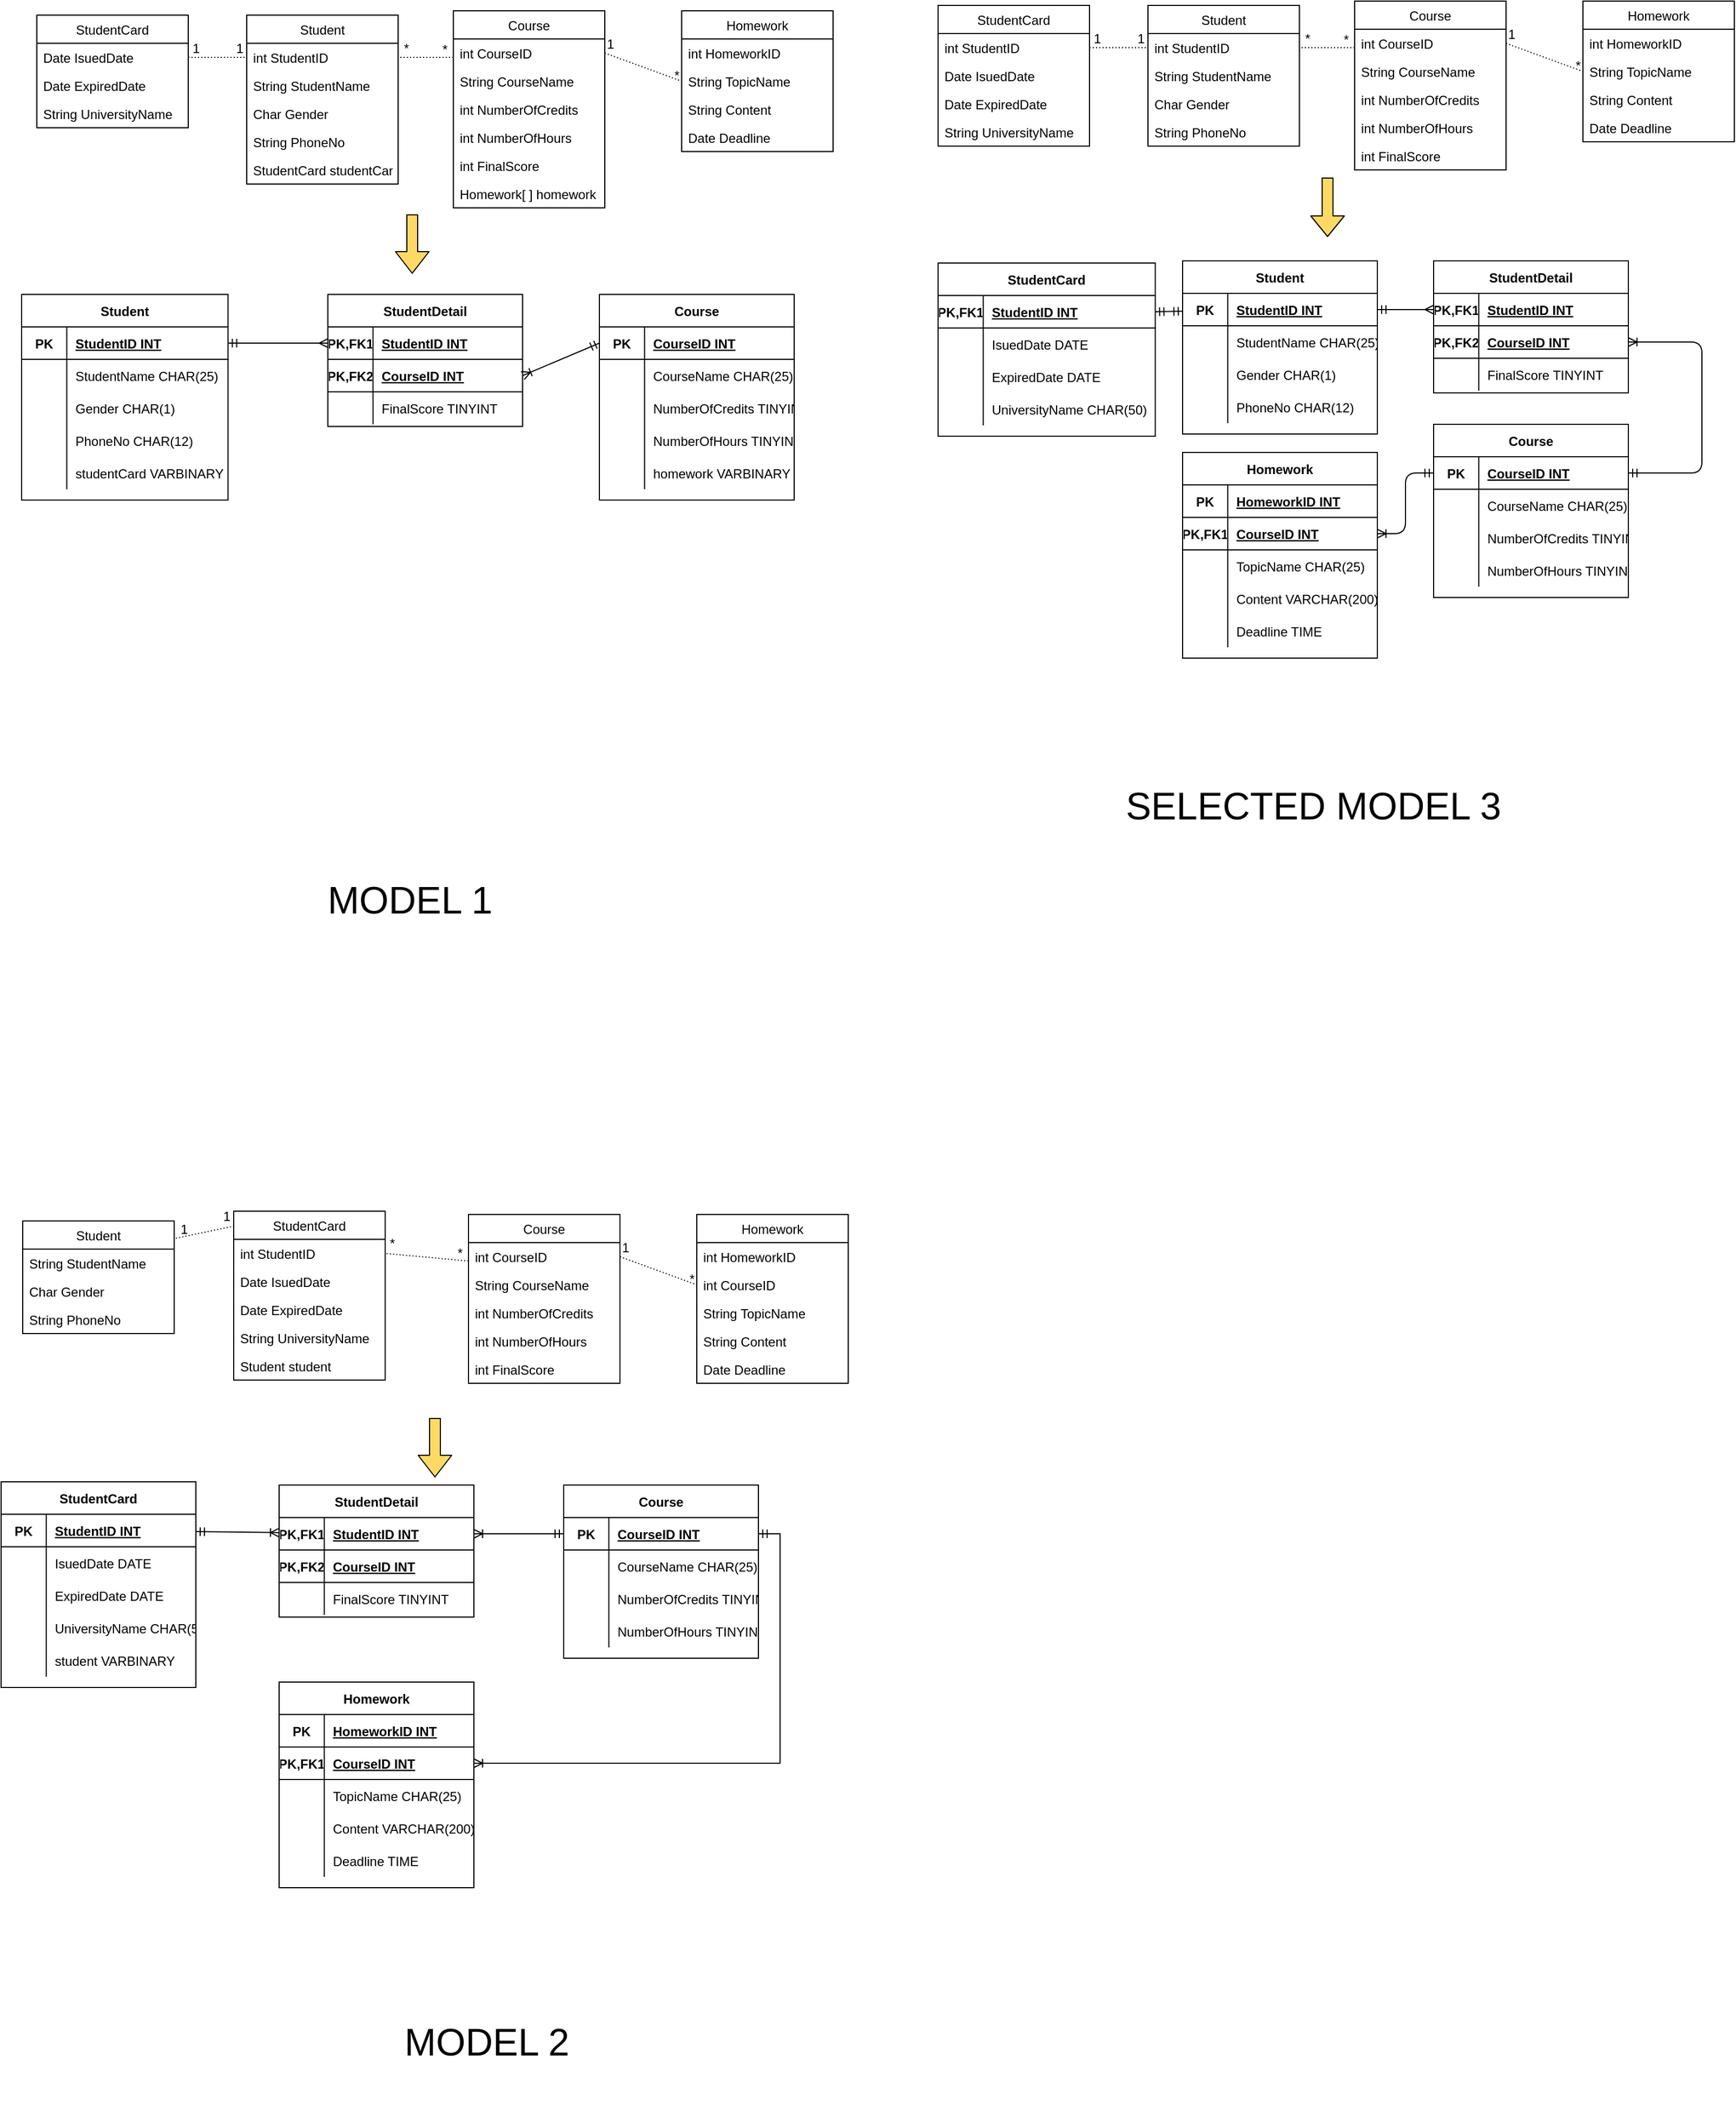 <mxfile version="13.7.3" type="device"><diagram id="2r02KSzW-97xN8Ah75rx" name="Page-1"><mxGraphModel dx="1718" dy="1607" grid="0" gridSize="10" guides="1" tooltips="1" connect="1" arrows="1" fold="1" page="1" pageScale="1" pageWidth="850" pageHeight="1100" background="none" math="0" shadow="0"><root><mxCell id="0"/><mxCell id="1" parent="0"/><mxCell id="4G6bHPVt14cMacGLCX1F-1" value="StudentCard" style="swimlane;fontStyle=0;childLayout=stackLayout;horizontal=1;startSize=26;fillColor=none;horizontalStack=0;resizeParent=1;resizeParentMax=0;resizeLast=0;collapsible=1;marginBottom=0;" parent="1" vertex="1"><mxGeometry x="40" y="-1080" width="140" height="130" as="geometry"/></mxCell><mxCell id="naKgFVp_62fiMVhtENCA-1" value="int StudentID" style="text;strokeColor=none;fillColor=none;align=left;verticalAlign=top;spacingLeft=4;spacingRight=4;overflow=hidden;rotatable=0;points=[[0,0.5],[1,0.5]];portConstraint=eastwest;" parent="4G6bHPVt14cMacGLCX1F-1" vertex="1"><mxGeometry y="26" width="140" height="26" as="geometry"/></mxCell><mxCell id="4G6bHPVt14cMacGLCX1F-3" value="Date IsuedDate" style="text;strokeColor=none;fillColor=none;align=left;verticalAlign=top;spacingLeft=4;spacingRight=4;overflow=hidden;rotatable=0;points=[[0,0.5],[1,0.5]];portConstraint=eastwest;" parent="4G6bHPVt14cMacGLCX1F-1" vertex="1"><mxGeometry y="52" width="140" height="26" as="geometry"/></mxCell><mxCell id="4G6bHPVt14cMacGLCX1F-4" value="Date ExpiredDate&#10;" style="text;strokeColor=none;fillColor=none;align=left;verticalAlign=top;spacingLeft=4;spacingRight=4;overflow=hidden;rotatable=0;points=[[0,0.5],[1,0.5]];portConstraint=eastwest;" parent="4G6bHPVt14cMacGLCX1F-1" vertex="1"><mxGeometry y="78" width="140" height="26" as="geometry"/></mxCell><mxCell id="4G6bHPVt14cMacGLCX1F-5" value="String UniversityName" style="text;strokeColor=none;fillColor=none;align=left;verticalAlign=top;spacingLeft=4;spacingRight=4;overflow=hidden;rotatable=0;points=[[0,0.5],[1,0.5]];portConstraint=eastwest;" parent="4G6bHPVt14cMacGLCX1F-1" vertex="1"><mxGeometry y="104" width="140" height="26" as="geometry"/></mxCell><mxCell id="_bFTcOXQt_nMtKEriCmi-13" value="" style="endArrow=none;html=1;rounded=0;dashed=1;dashPattern=1 2;exitX=1;exitY=0.5;exitDx=0;exitDy=0;entryX=0;entryY=0.5;entryDx=0;entryDy=0;" parent="1" target="4G6bHPVt14cMacGLCX1F-7" edge="1"><mxGeometry relative="1" as="geometry"><mxPoint x="180" y="-1041" as="sourcePoint"/><mxPoint x="430" y="-949" as="targetPoint"/></mxGeometry></mxCell><mxCell id="_bFTcOXQt_nMtKEriCmi-14" value="1" style="resizable=0;html=1;align=left;verticalAlign=bottom;" parent="_bFTcOXQt_nMtKEriCmi-13" connectable="0" vertex="1"><mxGeometry x="-1" relative="1" as="geometry"><mxPoint x="2" as="offset"/></mxGeometry></mxCell><mxCell id="_bFTcOXQt_nMtKEriCmi-15" value="1" style="resizable=0;html=1;align=right;verticalAlign=bottom;" parent="_bFTcOXQt_nMtKEriCmi-13" connectable="0" vertex="1"><mxGeometry x="1" relative="1" as="geometry"><mxPoint x="-2.93" as="offset"/></mxGeometry></mxCell><mxCell id="_bFTcOXQt_nMtKEriCmi-34" value="" style="endArrow=none;html=1;rounded=0;dashed=1;dashPattern=1 2;entryX=1;entryY=0.5;entryDx=0;entryDy=0;exitX=0;exitY=0.654;exitDx=0;exitDy=0;exitPerimeter=0;" parent="1" source="_bFTcOXQt_nMtKEriCmi-21" target="4G6bHPVt14cMacGLCX1F-7" edge="1"><mxGeometry relative="1" as="geometry"><mxPoint x="513" y="-1041" as="sourcePoint"/><mxPoint x="281" y="-1031" as="targetPoint"/></mxGeometry></mxCell><mxCell id="_bFTcOXQt_nMtKEriCmi-35" value="*" style="resizable=0;html=1;align=left;verticalAlign=bottom;" parent="_bFTcOXQt_nMtKEriCmi-34" connectable="0" vertex="1"><mxGeometry x="-1" relative="1" as="geometry"><mxPoint x="-12" y="1" as="offset"/></mxGeometry></mxCell><mxCell id="_bFTcOXQt_nMtKEriCmi-36" value="*" style="resizable=0;html=1;align=right;verticalAlign=bottom;" parent="_bFTcOXQt_nMtKEriCmi-34" connectable="0" vertex="1"><mxGeometry x="1" relative="1" as="geometry"><mxPoint x="10" as="offset"/></mxGeometry></mxCell><mxCell id="4G6bHPVt14cMacGLCX1F-6" value="Student" style="swimlane;fontStyle=0;childLayout=stackLayout;horizontal=1;startSize=26;fillColor=none;horizontalStack=0;resizeParent=1;resizeParentMax=0;resizeLast=0;collapsible=1;marginBottom=0;" parent="1" vertex="1"><mxGeometry x="234" y="-1080" width="140" height="130" as="geometry"/></mxCell><mxCell id="4G6bHPVt14cMacGLCX1F-7" value="int StudentID" style="text;strokeColor=none;fillColor=none;align=left;verticalAlign=top;spacingLeft=4;spacingRight=4;overflow=hidden;rotatable=0;points=[[0,0.5],[1,0.5]];portConstraint=eastwest;" parent="4G6bHPVt14cMacGLCX1F-6" vertex="1"><mxGeometry y="26" width="140" height="26" as="geometry"/></mxCell><mxCell id="4G6bHPVt14cMacGLCX1F-8" value="String StudentName" style="text;strokeColor=none;fillColor=none;align=left;verticalAlign=top;spacingLeft=4;spacingRight=4;overflow=hidden;rotatable=0;points=[[0,0.5],[1,0.5]];portConstraint=eastwest;" parent="4G6bHPVt14cMacGLCX1F-6" vertex="1"><mxGeometry y="52" width="140" height="26" as="geometry"/></mxCell><mxCell id="4G6bHPVt14cMacGLCX1F-9" value="Char Gender" style="text;strokeColor=none;fillColor=none;align=left;verticalAlign=top;spacingLeft=4;spacingRight=4;overflow=hidden;rotatable=0;points=[[0,0.5],[1,0.5]];portConstraint=eastwest;" parent="4G6bHPVt14cMacGLCX1F-6" vertex="1"><mxGeometry y="78" width="140" height="26" as="geometry"/></mxCell><mxCell id="4G6bHPVt14cMacGLCX1F-10" value="String PhoneNo" style="text;strokeColor=none;fillColor=none;align=left;verticalAlign=top;spacingLeft=4;spacingRight=4;overflow=hidden;rotatable=0;points=[[0,0.5],[1,0.5]];portConstraint=eastwest;" parent="4G6bHPVt14cMacGLCX1F-6" vertex="1"><mxGeometry y="104" width="140" height="26" as="geometry"/></mxCell><mxCell id="_bFTcOXQt_nMtKEriCmi-20" value="Course" style="swimlane;fontStyle=0;childLayout=stackLayout;horizontal=1;startSize=26;fillColor=none;horizontalStack=0;resizeParent=1;resizeParentMax=0;resizeLast=0;collapsible=1;marginBottom=0;" parent="1" vertex="1"><mxGeometry x="425" y="-1084" width="140" height="156" as="geometry"/></mxCell><mxCell id="_bFTcOXQt_nMtKEriCmi-21" value="int CourseID" style="text;strokeColor=none;fillColor=none;align=left;verticalAlign=top;spacingLeft=4;spacingRight=4;overflow=hidden;rotatable=0;points=[[0,0.5],[1,0.5]];portConstraint=eastwest;" parent="_bFTcOXQt_nMtKEriCmi-20" vertex="1"><mxGeometry y="26" width="140" height="26" as="geometry"/></mxCell><mxCell id="_bFTcOXQt_nMtKEriCmi-22" value="String CourseName" style="text;strokeColor=none;fillColor=none;align=left;verticalAlign=top;spacingLeft=4;spacingRight=4;overflow=hidden;rotatable=0;points=[[0,0.5],[1,0.5]];portConstraint=eastwest;" parent="_bFTcOXQt_nMtKEriCmi-20" vertex="1"><mxGeometry y="52" width="140" height="26" as="geometry"/></mxCell><mxCell id="_bFTcOXQt_nMtKEriCmi-23" value="int NumberOfCredits" style="text;strokeColor=none;fillColor=none;align=left;verticalAlign=top;spacingLeft=4;spacingRight=4;overflow=hidden;rotatable=0;points=[[0,0.5],[1,0.5]];portConstraint=eastwest;" parent="_bFTcOXQt_nMtKEriCmi-20" vertex="1"><mxGeometry y="78" width="140" height="26" as="geometry"/></mxCell><mxCell id="_bFTcOXQt_nMtKEriCmi-24" value="int NumberOfHours" style="text;strokeColor=none;fillColor=none;align=left;verticalAlign=top;spacingLeft=4;spacingRight=4;overflow=hidden;rotatable=0;points=[[0,0.5],[1,0.5]];portConstraint=eastwest;" parent="_bFTcOXQt_nMtKEriCmi-20" vertex="1"><mxGeometry y="104" width="140" height="26" as="geometry"/></mxCell><mxCell id="_bFTcOXQt_nMtKEriCmi-37" value="int FinalScore&#10;" style="text;strokeColor=none;fillColor=none;align=left;verticalAlign=top;spacingLeft=4;spacingRight=4;overflow=hidden;rotatable=0;points=[[0,0.5],[1,0.5]];portConstraint=eastwest;" parent="_bFTcOXQt_nMtKEriCmi-20" vertex="1"><mxGeometry y="130" width="140" height="26" as="geometry"/></mxCell><mxCell id="_bFTcOXQt_nMtKEriCmi-25" value="Homework" style="swimlane;fontStyle=0;childLayout=stackLayout;horizontal=1;startSize=26;fillColor=none;horizontalStack=0;resizeParent=1;resizeParentMax=0;resizeLast=0;collapsible=1;marginBottom=0;" parent="1" vertex="1"><mxGeometry x="636" y="-1084" width="140" height="130" as="geometry"/></mxCell><mxCell id="_bFTcOXQt_nMtKEriCmi-26" value="int HomeworkID" style="text;strokeColor=none;fillColor=none;align=left;verticalAlign=top;spacingLeft=4;spacingRight=4;overflow=hidden;rotatable=0;points=[[0,0.5],[1,0.5]];portConstraint=eastwest;" parent="_bFTcOXQt_nMtKEriCmi-25" vertex="1"><mxGeometry y="26" width="140" height="26" as="geometry"/></mxCell><mxCell id="_bFTcOXQt_nMtKEriCmi-28" value="String TopicName" style="text;strokeColor=none;fillColor=none;align=left;verticalAlign=top;spacingLeft=4;spacingRight=4;overflow=hidden;rotatable=0;points=[[0,0.5],[1,0.5]];portConstraint=eastwest;" parent="_bFTcOXQt_nMtKEriCmi-25" vertex="1"><mxGeometry y="52" width="140" height="26" as="geometry"/></mxCell><mxCell id="_bFTcOXQt_nMtKEriCmi-29" value="String Content" style="text;strokeColor=none;fillColor=none;align=left;verticalAlign=top;spacingLeft=4;spacingRight=4;overflow=hidden;rotatable=0;points=[[0,0.5],[1,0.5]];portConstraint=eastwest;" parent="_bFTcOXQt_nMtKEriCmi-25" vertex="1"><mxGeometry y="78" width="140" height="26" as="geometry"/></mxCell><mxCell id="_bFTcOXQt_nMtKEriCmi-30" value="Date Deadline" style="text;strokeColor=none;fillColor=none;align=left;verticalAlign=top;spacingLeft=4;spacingRight=4;overflow=hidden;rotatable=0;points=[[0,0.5],[1,0.5]];portConstraint=eastwest;" parent="_bFTcOXQt_nMtKEriCmi-25" vertex="1"><mxGeometry y="104" width="140" height="26" as="geometry"/></mxCell><mxCell id="_bFTcOXQt_nMtKEriCmi-39" value="" style="endArrow=none;html=1;rounded=0;dashed=1;dashPattern=1 2;exitX=1;exitY=0.5;exitDx=0;exitDy=0;entryX=0;entryY=0.5;entryDx=0;entryDy=0;" parent="1" source="_bFTcOXQt_nMtKEriCmi-21" edge="1"><mxGeometry relative="1" as="geometry"><mxPoint x="553" y="-900" as="sourcePoint"/><mxPoint x="636" y="-1019" as="targetPoint"/></mxGeometry></mxCell><mxCell id="_bFTcOXQt_nMtKEriCmi-40" value="1" style="resizable=0;html=1;align=left;verticalAlign=bottom;" parent="_bFTcOXQt_nMtKEriCmi-39" connectable="0" vertex="1"><mxGeometry x="-1" relative="1" as="geometry"/></mxCell><mxCell id="_bFTcOXQt_nMtKEriCmi-41" value="*" style="resizable=0;html=1;align=right;verticalAlign=bottom;" parent="_bFTcOXQt_nMtKEriCmi-39" connectable="0" vertex="1"><mxGeometry x="1" relative="1" as="geometry"><mxPoint x="-1.1" y="3.96" as="offset"/></mxGeometry></mxCell><mxCell id="_bFTcOXQt_nMtKEriCmi-42" value="StudentCard" style="shape=table;startSize=30;container=1;collapsible=1;childLayout=tableLayout;fixedRows=1;rowLines=0;fontStyle=1;align=center;resizeLast=1;" parent="1" vertex="1"><mxGeometry x="40" y="-842" width="200.75" height="160" as="geometry"/></mxCell><mxCell id="_bFTcOXQt_nMtKEriCmi-43" value="" style="shape=partialRectangle;collapsible=0;dropTarget=0;pointerEvents=0;fillColor=none;top=0;left=0;bottom=1;right=0;points=[[0,0.5],[1,0.5]];portConstraint=eastwest;" parent="_bFTcOXQt_nMtKEriCmi-42" vertex="1"><mxGeometry y="30" width="200.75" height="30" as="geometry"/></mxCell><mxCell id="_bFTcOXQt_nMtKEriCmi-44" value="PK,FK1" style="shape=partialRectangle;connectable=0;fillColor=none;top=0;left=0;bottom=0;right=0;fontStyle=1;overflow=hidden;" parent="_bFTcOXQt_nMtKEriCmi-43" vertex="1"><mxGeometry width="41.75" height="30" as="geometry"/></mxCell><mxCell id="_bFTcOXQt_nMtKEriCmi-45" value="StudentID INT" style="shape=partialRectangle;connectable=0;fillColor=none;top=0;left=0;bottom=0;right=0;align=left;spacingLeft=6;fontStyle=5;overflow=hidden;" parent="_bFTcOXQt_nMtKEriCmi-43" vertex="1"><mxGeometry x="41.75" width="159" height="30" as="geometry"/></mxCell><mxCell id="_bFTcOXQt_nMtKEriCmi-46" value="" style="shape=partialRectangle;collapsible=0;dropTarget=0;pointerEvents=0;fillColor=none;top=0;left=0;bottom=0;right=0;points=[[0,0.5],[1,0.5]];portConstraint=eastwest;" parent="_bFTcOXQt_nMtKEriCmi-42" vertex="1"><mxGeometry y="60" width="200.75" height="30" as="geometry"/></mxCell><mxCell id="_bFTcOXQt_nMtKEriCmi-47" value="" style="shape=partialRectangle;connectable=0;fillColor=none;top=0;left=0;bottom=0;right=0;editable=1;overflow=hidden;" parent="_bFTcOXQt_nMtKEriCmi-46" vertex="1"><mxGeometry width="41.75" height="30" as="geometry"/></mxCell><mxCell id="_bFTcOXQt_nMtKEriCmi-48" value="IsuedDate DATE" style="shape=partialRectangle;connectable=0;fillColor=none;top=0;left=0;bottom=0;right=0;align=left;spacingLeft=6;overflow=hidden;" parent="_bFTcOXQt_nMtKEriCmi-46" vertex="1"><mxGeometry x="41.75" width="159" height="30" as="geometry"/></mxCell><mxCell id="_bFTcOXQt_nMtKEriCmi-49" value="" style="shape=partialRectangle;collapsible=0;dropTarget=0;pointerEvents=0;fillColor=none;top=0;left=0;bottom=0;right=0;points=[[0,0.5],[1,0.5]];portConstraint=eastwest;" parent="_bFTcOXQt_nMtKEriCmi-42" vertex="1"><mxGeometry y="90" width="200.75" height="30" as="geometry"/></mxCell><mxCell id="_bFTcOXQt_nMtKEriCmi-50" value="" style="shape=partialRectangle;connectable=0;fillColor=none;top=0;left=0;bottom=0;right=0;editable=1;overflow=hidden;" parent="_bFTcOXQt_nMtKEriCmi-49" vertex="1"><mxGeometry width="41.75" height="30" as="geometry"/></mxCell><mxCell id="_bFTcOXQt_nMtKEriCmi-51" value="ExpiredDate DATE" style="shape=partialRectangle;connectable=0;fillColor=none;top=0;left=0;bottom=0;right=0;align=left;spacingLeft=6;overflow=hidden;" parent="_bFTcOXQt_nMtKEriCmi-49" vertex="1"><mxGeometry x="41.75" width="159" height="30" as="geometry"/></mxCell><mxCell id="_bFTcOXQt_nMtKEriCmi-52" value="" style="shape=partialRectangle;collapsible=0;dropTarget=0;pointerEvents=0;fillColor=none;top=0;left=0;bottom=0;right=0;points=[[0,0.5],[1,0.5]];portConstraint=eastwest;" parent="_bFTcOXQt_nMtKEriCmi-42" vertex="1"><mxGeometry y="120" width="200.75" height="30" as="geometry"/></mxCell><mxCell id="_bFTcOXQt_nMtKEriCmi-53" value="" style="shape=partialRectangle;connectable=0;fillColor=none;top=0;left=0;bottom=0;right=0;editable=1;overflow=hidden;" parent="_bFTcOXQt_nMtKEriCmi-52" vertex="1"><mxGeometry width="41.75" height="30" as="geometry"/></mxCell><mxCell id="_bFTcOXQt_nMtKEriCmi-54" value="UniversityName CHAR(50)" style="shape=partialRectangle;connectable=0;fillColor=none;top=0;left=0;bottom=0;right=0;align=left;spacingLeft=6;overflow=hidden;" parent="_bFTcOXQt_nMtKEriCmi-52" vertex="1"><mxGeometry x="41.75" width="159" height="30" as="geometry"/></mxCell><mxCell id="_bFTcOXQt_nMtKEriCmi-55" value="" style="shape=flexArrow;endArrow=classic;html=1;fillColor=#FFD966;" parent="1" edge="1"><mxGeometry width="50" height="50" relative="1" as="geometry"><mxPoint x="400" y="-921" as="sourcePoint"/><mxPoint x="400" y="-866" as="targetPoint"/></mxGeometry></mxCell><mxCell id="_bFTcOXQt_nMtKEriCmi-69" value="" style="fontSize=12;html=1;endArrow=ERmandOne;startArrow=ERmandOne;fillColor=#FFD966;exitX=1;exitY=0.5;exitDx=0;exitDy=0;" parent="1" source="_bFTcOXQt_nMtKEriCmi-43" target="_bFTcOXQt_nMtKEriCmi-57" edge="1"><mxGeometry width="100" height="100" relative="1" as="geometry"><mxPoint x="165" y="-819" as="sourcePoint"/><mxPoint x="265" y="-919" as="targetPoint"/></mxGeometry></mxCell><mxCell id="_bFTcOXQt_nMtKEriCmi-56" value="Student" style="shape=table;startSize=30;container=1;collapsible=1;childLayout=tableLayout;fixedRows=1;rowLines=0;fontStyle=1;align=center;resizeLast=1;" parent="1" vertex="1"><mxGeometry x="266" y="-844" width="180" height="160" as="geometry"/></mxCell><mxCell id="_bFTcOXQt_nMtKEriCmi-57" value="" style="shape=partialRectangle;collapsible=0;dropTarget=0;pointerEvents=0;fillColor=none;top=0;left=0;bottom=1;right=0;points=[[0,0.5],[1,0.5]];portConstraint=eastwest;" parent="_bFTcOXQt_nMtKEriCmi-56" vertex="1"><mxGeometry y="30" width="180" height="30" as="geometry"/></mxCell><mxCell id="_bFTcOXQt_nMtKEriCmi-58" value="PK" style="shape=partialRectangle;connectable=0;fillColor=none;top=0;left=0;bottom=0;right=0;fontStyle=1;overflow=hidden;" parent="_bFTcOXQt_nMtKEriCmi-57" vertex="1"><mxGeometry width="41.75" height="30" as="geometry"/></mxCell><mxCell id="_bFTcOXQt_nMtKEriCmi-59" value="StudentID INT" style="shape=partialRectangle;connectable=0;fillColor=none;top=0;left=0;bottom=0;right=0;align=left;spacingLeft=6;fontStyle=5;overflow=hidden;" parent="_bFTcOXQt_nMtKEriCmi-57" vertex="1"><mxGeometry x="41.75" width="138.25" height="30" as="geometry"/></mxCell><mxCell id="_bFTcOXQt_nMtKEriCmi-60" value="" style="shape=partialRectangle;collapsible=0;dropTarget=0;pointerEvents=0;fillColor=none;top=0;left=0;bottom=0;right=0;points=[[0,0.5],[1,0.5]];portConstraint=eastwest;" parent="_bFTcOXQt_nMtKEriCmi-56" vertex="1"><mxGeometry y="60" width="180" height="30" as="geometry"/></mxCell><mxCell id="_bFTcOXQt_nMtKEriCmi-61" value="" style="shape=partialRectangle;connectable=0;fillColor=none;top=0;left=0;bottom=0;right=0;editable=1;overflow=hidden;" parent="_bFTcOXQt_nMtKEriCmi-60" vertex="1"><mxGeometry width="41.75" height="30" as="geometry"/></mxCell><mxCell id="_bFTcOXQt_nMtKEriCmi-62" value="StudentName CHAR(25)" style="shape=partialRectangle;connectable=0;fillColor=none;top=0;left=0;bottom=0;right=0;align=left;spacingLeft=6;overflow=hidden;" parent="_bFTcOXQt_nMtKEriCmi-60" vertex="1"><mxGeometry x="41.75" width="138.25" height="30" as="geometry"/></mxCell><mxCell id="_bFTcOXQt_nMtKEriCmi-63" value="" style="shape=partialRectangle;collapsible=0;dropTarget=0;pointerEvents=0;fillColor=none;top=0;left=0;bottom=0;right=0;points=[[0,0.5],[1,0.5]];portConstraint=eastwest;" parent="_bFTcOXQt_nMtKEriCmi-56" vertex="1"><mxGeometry y="90" width="180" height="30" as="geometry"/></mxCell><mxCell id="_bFTcOXQt_nMtKEriCmi-64" value="" style="shape=partialRectangle;connectable=0;fillColor=none;top=0;left=0;bottom=0;right=0;editable=1;overflow=hidden;" parent="_bFTcOXQt_nMtKEriCmi-63" vertex="1"><mxGeometry width="41.75" height="30" as="geometry"/></mxCell><mxCell id="_bFTcOXQt_nMtKEriCmi-65" value="Gender CHAR(1)" style="shape=partialRectangle;connectable=0;fillColor=none;top=0;left=0;bottom=0;right=0;align=left;spacingLeft=6;overflow=hidden;" parent="_bFTcOXQt_nMtKEriCmi-63" vertex="1"><mxGeometry x="41.75" width="138.25" height="30" as="geometry"/></mxCell><mxCell id="_bFTcOXQt_nMtKEriCmi-66" value="" style="shape=partialRectangle;collapsible=0;dropTarget=0;pointerEvents=0;fillColor=none;top=0;left=0;bottom=0;right=0;points=[[0,0.5],[1,0.5]];portConstraint=eastwest;" parent="_bFTcOXQt_nMtKEriCmi-56" vertex="1"><mxGeometry y="120" width="180" height="30" as="geometry"/></mxCell><mxCell id="_bFTcOXQt_nMtKEriCmi-67" value="" style="shape=partialRectangle;connectable=0;fillColor=none;top=0;left=0;bottom=0;right=0;editable=1;overflow=hidden;" parent="_bFTcOXQt_nMtKEriCmi-66" vertex="1"><mxGeometry width="41.75" height="30" as="geometry"/></mxCell><mxCell id="_bFTcOXQt_nMtKEriCmi-68" value="PhoneNo CHAR(12)" style="shape=partialRectangle;connectable=0;fillColor=none;top=0;left=0;bottom=0;right=0;align=left;spacingLeft=6;overflow=hidden;" parent="_bFTcOXQt_nMtKEriCmi-66" vertex="1"><mxGeometry x="41.75" width="138.25" height="30" as="geometry"/></mxCell><mxCell id="_bFTcOXQt_nMtKEriCmi-86" value="" style="fontSize=12;html=1;endArrow=ERmandOne;startArrow=ERmany;fillColor=#FFD966;exitX=0;exitY=0.5;exitDx=0;exitDy=0;entryX=1;entryY=0.5;entryDx=0;entryDy=0;endFill=0;startFill=0;" parent="1" source="_bFTcOXQt_nMtKEriCmi-71" target="_bFTcOXQt_nMtKEriCmi-57" edge="1"><mxGeometry width="100" height="100" relative="1" as="geometry"><mxPoint x="230" y="-787" as="sourcePoint"/><mxPoint x="276" y="-787.676" as="targetPoint"/></mxGeometry></mxCell><mxCell id="_bFTcOXQt_nMtKEriCmi-70" value="StudentDetail" style="shape=table;startSize=30;container=1;collapsible=1;childLayout=tableLayout;fixedRows=1;rowLines=0;fontStyle=1;align=center;resizeLast=1;" parent="1" vertex="1"><mxGeometry x="498" y="-844" width="180" height="122" as="geometry"/></mxCell><mxCell id="_bFTcOXQt_nMtKEriCmi-71" value="" style="shape=partialRectangle;collapsible=0;dropTarget=0;pointerEvents=0;fillColor=none;top=0;left=0;bottom=1;right=0;points=[[0,0.5],[1,0.5]];portConstraint=eastwest;" parent="_bFTcOXQt_nMtKEriCmi-70" vertex="1"><mxGeometry y="30" width="180" height="30" as="geometry"/></mxCell><mxCell id="_bFTcOXQt_nMtKEriCmi-72" value="PK,FK1" style="shape=partialRectangle;connectable=0;fillColor=none;top=0;left=0;bottom=0;right=0;fontStyle=1;overflow=hidden;" parent="_bFTcOXQt_nMtKEriCmi-71" vertex="1"><mxGeometry width="41.75" height="30" as="geometry"/></mxCell><mxCell id="_bFTcOXQt_nMtKEriCmi-73" value="StudentID INT" style="shape=partialRectangle;connectable=0;fillColor=none;top=0;left=0;bottom=0;right=0;align=left;spacingLeft=6;fontStyle=5;overflow=hidden;" parent="_bFTcOXQt_nMtKEriCmi-71" vertex="1"><mxGeometry x="41.75" width="138.25" height="30" as="geometry"/></mxCell><mxCell id="_bFTcOXQt_nMtKEriCmi-83" value="" style="shape=partialRectangle;collapsible=0;dropTarget=0;pointerEvents=0;fillColor=none;top=0;left=0;bottom=1;right=0;points=[[0,0.5],[1,0.5]];portConstraint=eastwest;" parent="_bFTcOXQt_nMtKEriCmi-70" vertex="1"><mxGeometry y="60" width="180" height="30" as="geometry"/></mxCell><mxCell id="_bFTcOXQt_nMtKEriCmi-84" value="PK,FK2" style="shape=partialRectangle;connectable=0;fillColor=none;top=0;left=0;bottom=0;right=0;fontStyle=1;overflow=hidden;" parent="_bFTcOXQt_nMtKEriCmi-83" vertex="1"><mxGeometry width="41.75" height="30" as="geometry"/></mxCell><mxCell id="_bFTcOXQt_nMtKEriCmi-85" value="CourseID INT" style="shape=partialRectangle;connectable=0;fillColor=none;top=0;left=0;bottom=0;right=0;align=left;spacingLeft=6;fontStyle=5;overflow=hidden;" parent="_bFTcOXQt_nMtKEriCmi-83" vertex="1"><mxGeometry x="41.75" width="138.25" height="30" as="geometry"/></mxCell><mxCell id="_bFTcOXQt_nMtKEriCmi-74" value="" style="shape=partialRectangle;collapsible=0;dropTarget=0;pointerEvents=0;fillColor=none;top=0;left=0;bottom=0;right=0;points=[[0,0.5],[1,0.5]];portConstraint=eastwest;" parent="_bFTcOXQt_nMtKEriCmi-70" vertex="1"><mxGeometry y="90" width="180" height="30" as="geometry"/></mxCell><mxCell id="_bFTcOXQt_nMtKEriCmi-75" value="" style="shape=partialRectangle;connectable=0;fillColor=none;top=0;left=0;bottom=0;right=0;editable=1;overflow=hidden;" parent="_bFTcOXQt_nMtKEriCmi-74" vertex="1"><mxGeometry width="41.75" height="30" as="geometry"/></mxCell><mxCell id="_bFTcOXQt_nMtKEriCmi-76" value="FinalScore TINYINT" style="shape=partialRectangle;connectable=0;fillColor=none;top=0;left=0;bottom=0;right=0;align=left;spacingLeft=6;overflow=hidden;" parent="_bFTcOXQt_nMtKEriCmi-74" vertex="1"><mxGeometry x="41.75" width="138.25" height="30" as="geometry"/></mxCell><mxCell id="_bFTcOXQt_nMtKEriCmi-87" value="Course" style="shape=table;startSize=30;container=1;collapsible=1;childLayout=tableLayout;fixedRows=1;rowLines=0;fontStyle=1;align=center;resizeLast=1;" parent="1" vertex="1"><mxGeometry x="498" y="-693" width="180" height="160" as="geometry"/></mxCell><mxCell id="_bFTcOXQt_nMtKEriCmi-88" value="" style="shape=partialRectangle;collapsible=0;dropTarget=0;pointerEvents=0;fillColor=none;top=0;left=0;bottom=1;right=0;points=[[0,0.5],[1,0.5]];portConstraint=eastwest;" parent="_bFTcOXQt_nMtKEriCmi-87" vertex="1"><mxGeometry y="30" width="180" height="30" as="geometry"/></mxCell><mxCell id="_bFTcOXQt_nMtKEriCmi-89" value="PK" style="shape=partialRectangle;connectable=0;fillColor=none;top=0;left=0;bottom=0;right=0;fontStyle=1;overflow=hidden;" parent="_bFTcOXQt_nMtKEriCmi-88" vertex="1"><mxGeometry width="41.75" height="30" as="geometry"/></mxCell><mxCell id="_bFTcOXQt_nMtKEriCmi-90" value="CourseID INT" style="shape=partialRectangle;connectable=0;fillColor=none;top=0;left=0;bottom=0;right=0;align=left;spacingLeft=6;fontStyle=5;overflow=hidden;" parent="_bFTcOXQt_nMtKEriCmi-88" vertex="1"><mxGeometry x="41.75" width="138.25" height="30" as="geometry"/></mxCell><mxCell id="_bFTcOXQt_nMtKEriCmi-91" value="" style="shape=partialRectangle;collapsible=0;dropTarget=0;pointerEvents=0;fillColor=none;top=0;left=0;bottom=0;right=0;points=[[0,0.5],[1,0.5]];portConstraint=eastwest;" parent="_bFTcOXQt_nMtKEriCmi-87" vertex="1"><mxGeometry y="60" width="180" height="30" as="geometry"/></mxCell><mxCell id="_bFTcOXQt_nMtKEriCmi-92" value="" style="shape=partialRectangle;connectable=0;fillColor=none;top=0;left=0;bottom=0;right=0;editable=1;overflow=hidden;" parent="_bFTcOXQt_nMtKEriCmi-91" vertex="1"><mxGeometry width="41.75" height="30" as="geometry"/></mxCell><mxCell id="_bFTcOXQt_nMtKEriCmi-93" value="CourseName CHAR(25)" style="shape=partialRectangle;connectable=0;fillColor=none;top=0;left=0;bottom=0;right=0;align=left;spacingLeft=6;overflow=hidden;" parent="_bFTcOXQt_nMtKEriCmi-91" vertex="1"><mxGeometry x="41.75" width="138.25" height="30" as="geometry"/></mxCell><mxCell id="_bFTcOXQt_nMtKEriCmi-94" value="" style="shape=partialRectangle;collapsible=0;dropTarget=0;pointerEvents=0;fillColor=none;top=0;left=0;bottom=0;right=0;points=[[0,0.5],[1,0.5]];portConstraint=eastwest;" parent="_bFTcOXQt_nMtKEriCmi-87" vertex="1"><mxGeometry y="90" width="180" height="30" as="geometry"/></mxCell><mxCell id="_bFTcOXQt_nMtKEriCmi-95" value="" style="shape=partialRectangle;connectable=0;fillColor=none;top=0;left=0;bottom=0;right=0;editable=1;overflow=hidden;" parent="_bFTcOXQt_nMtKEriCmi-94" vertex="1"><mxGeometry width="41.75" height="30" as="geometry"/></mxCell><mxCell id="_bFTcOXQt_nMtKEriCmi-96" value="NumberOfCredits TINYINT" style="shape=partialRectangle;connectable=0;fillColor=none;top=0;left=0;bottom=0;right=0;align=left;spacingLeft=6;overflow=hidden;" parent="_bFTcOXQt_nMtKEriCmi-94" vertex="1"><mxGeometry x="41.75" width="138.25" height="30" as="geometry"/></mxCell><mxCell id="_bFTcOXQt_nMtKEriCmi-97" value="" style="shape=partialRectangle;collapsible=0;dropTarget=0;pointerEvents=0;fillColor=none;top=0;left=0;bottom=0;right=0;points=[[0,0.5],[1,0.5]];portConstraint=eastwest;" parent="_bFTcOXQt_nMtKEriCmi-87" vertex="1"><mxGeometry y="120" width="180" height="30" as="geometry"/></mxCell><mxCell id="_bFTcOXQt_nMtKEriCmi-98" value="" style="shape=partialRectangle;connectable=0;fillColor=none;top=0;left=0;bottom=0;right=0;editable=1;overflow=hidden;" parent="_bFTcOXQt_nMtKEriCmi-97" vertex="1"><mxGeometry width="41.75" height="30" as="geometry"/></mxCell><mxCell id="_bFTcOXQt_nMtKEriCmi-99" value="NumberOfHours TINYINT" style="shape=partialRectangle;connectable=0;fillColor=none;top=0;left=0;bottom=0;right=0;align=left;spacingLeft=6;overflow=hidden;" parent="_bFTcOXQt_nMtKEriCmi-97" vertex="1"><mxGeometry x="41.75" width="138.25" height="30" as="geometry"/></mxCell><mxCell id="_bFTcOXQt_nMtKEriCmi-100" value="" style="fontSize=12;html=1;endArrow=ERmandOne;startArrow=ERoneToMany;fillColor=#FFD966;exitX=1;exitY=0.5;exitDx=0;exitDy=0;entryX=1;entryY=0.5;entryDx=0;entryDy=0;edgeStyle=orthogonalEdgeStyle;startFill=0;" parent="1" source="_bFTcOXQt_nMtKEriCmi-83" target="_bFTcOXQt_nMtKEriCmi-88" edge="1"><mxGeometry width="100" height="100" relative="1" as="geometry"><mxPoint x="240" y="-777" as="sourcePoint"/><mxPoint x="286" y="-777.676" as="targetPoint"/><Array as="points"><mxPoint x="746" y="-769"/><mxPoint x="746" y="-648"/></Array></mxGeometry></mxCell><mxCell id="_bFTcOXQt_nMtKEriCmi-130" value="" style="fontSize=12;html=1;endArrow=ERoneToMany;startArrow=ERmandOne;fillColor=#FFD966;exitX=0;exitY=0.5;exitDx=0;exitDy=0;entryX=1;entryY=0.5;entryDx=0;entryDy=0;edgeStyle=orthogonalEdgeStyle;endFill=0;" parent="1" source="_bFTcOXQt_nMtKEriCmi-88" target="_bFTcOXQt_nMtKEriCmi-102" edge="1"><mxGeometry width="100" height="100" relative="1" as="geometry"><mxPoint x="230" y="-787" as="sourcePoint"/><mxPoint x="276" y="-787.676" as="targetPoint"/></mxGeometry></mxCell><mxCell id="_bFTcOXQt_nMtKEriCmi-101" value="Homework" style="shape=table;startSize=30;container=1;collapsible=1;childLayout=tableLayout;fixedRows=1;rowLines=0;fontStyle=1;align=center;resizeLast=1;" parent="1" vertex="1"><mxGeometry x="266" y="-667" width="180" height="190" as="geometry"/></mxCell><mxCell id="_bFTcOXQt_nMtKEriCmi-114" value="" style="shape=partialRectangle;collapsible=0;dropTarget=0;pointerEvents=0;fillColor=none;top=0;left=0;bottom=1;right=0;points=[[0,0.5],[1,0.5]];portConstraint=eastwest;" parent="_bFTcOXQt_nMtKEriCmi-101" vertex="1"><mxGeometry y="30" width="180" height="30" as="geometry"/></mxCell><mxCell id="_bFTcOXQt_nMtKEriCmi-115" value="PK" style="shape=partialRectangle;connectable=0;fillColor=none;top=0;left=0;bottom=0;right=0;fontStyle=1;overflow=hidden;" parent="_bFTcOXQt_nMtKEriCmi-114" vertex="1"><mxGeometry width="41.75" height="30" as="geometry"/></mxCell><mxCell id="_bFTcOXQt_nMtKEriCmi-116" value="HomeworkID INT" style="shape=partialRectangle;connectable=0;fillColor=none;top=0;left=0;bottom=0;right=0;align=left;spacingLeft=6;fontStyle=5;overflow=hidden;" parent="_bFTcOXQt_nMtKEriCmi-114" vertex="1"><mxGeometry x="41.75" width="138.25" height="30" as="geometry"/></mxCell><mxCell id="_bFTcOXQt_nMtKEriCmi-102" value="" style="shape=partialRectangle;collapsible=0;dropTarget=0;pointerEvents=0;fillColor=none;top=0;left=0;bottom=1;right=0;points=[[0,0.5],[1,0.5]];portConstraint=eastwest;" parent="_bFTcOXQt_nMtKEriCmi-101" vertex="1"><mxGeometry y="60" width="180" height="30" as="geometry"/></mxCell><mxCell id="_bFTcOXQt_nMtKEriCmi-103" value="PK,FK1" style="shape=partialRectangle;connectable=0;fillColor=none;top=0;left=0;bottom=0;right=0;fontStyle=1;overflow=hidden;" parent="_bFTcOXQt_nMtKEriCmi-102" vertex="1"><mxGeometry width="41.75" height="30" as="geometry"/></mxCell><mxCell id="_bFTcOXQt_nMtKEriCmi-104" value="CourseID INT" style="shape=partialRectangle;connectable=0;fillColor=none;top=0;left=0;bottom=0;right=0;align=left;spacingLeft=6;fontStyle=5;overflow=hidden;" parent="_bFTcOXQt_nMtKEriCmi-102" vertex="1"><mxGeometry x="41.75" width="138.25" height="30" as="geometry"/></mxCell><mxCell id="_bFTcOXQt_nMtKEriCmi-105" value="" style="shape=partialRectangle;collapsible=0;dropTarget=0;pointerEvents=0;fillColor=none;top=0;left=0;bottom=0;right=0;points=[[0,0.5],[1,0.5]];portConstraint=eastwest;" parent="_bFTcOXQt_nMtKEriCmi-101" vertex="1"><mxGeometry y="90" width="180" height="30" as="geometry"/></mxCell><mxCell id="_bFTcOXQt_nMtKEriCmi-106" value="" style="shape=partialRectangle;connectable=0;fillColor=none;top=0;left=0;bottom=0;right=0;editable=1;overflow=hidden;" parent="_bFTcOXQt_nMtKEriCmi-105" vertex="1"><mxGeometry width="41.75" height="30" as="geometry"/></mxCell><mxCell id="_bFTcOXQt_nMtKEriCmi-107" value="TopicName CHAR(25)" style="shape=partialRectangle;connectable=0;fillColor=none;top=0;left=0;bottom=0;right=0;align=left;spacingLeft=6;overflow=hidden;" parent="_bFTcOXQt_nMtKEriCmi-105" vertex="1"><mxGeometry x="41.75" width="138.25" height="30" as="geometry"/></mxCell><mxCell id="_bFTcOXQt_nMtKEriCmi-108" value="" style="shape=partialRectangle;collapsible=0;dropTarget=0;pointerEvents=0;fillColor=none;top=0;left=0;bottom=0;right=0;points=[[0,0.5],[1,0.5]];portConstraint=eastwest;" parent="_bFTcOXQt_nMtKEriCmi-101" vertex="1"><mxGeometry y="120" width="180" height="30" as="geometry"/></mxCell><mxCell id="_bFTcOXQt_nMtKEriCmi-109" value="" style="shape=partialRectangle;connectable=0;fillColor=none;top=0;left=0;bottom=0;right=0;editable=1;overflow=hidden;" parent="_bFTcOXQt_nMtKEriCmi-108" vertex="1"><mxGeometry width="41.75" height="30" as="geometry"/></mxCell><mxCell id="_bFTcOXQt_nMtKEriCmi-110" value="Content VARCHAR(200)" style="shape=partialRectangle;connectable=0;fillColor=none;top=0;left=0;bottom=0;right=0;align=left;spacingLeft=6;overflow=hidden;" parent="_bFTcOXQt_nMtKEriCmi-108" vertex="1"><mxGeometry x="41.75" width="138.25" height="30" as="geometry"/></mxCell><mxCell id="_bFTcOXQt_nMtKEriCmi-111" value="" style="shape=partialRectangle;collapsible=0;dropTarget=0;pointerEvents=0;fillColor=none;top=0;left=0;bottom=0;right=0;points=[[0,0.5],[1,0.5]];portConstraint=eastwest;" parent="_bFTcOXQt_nMtKEriCmi-101" vertex="1"><mxGeometry y="150" width="180" height="30" as="geometry"/></mxCell><mxCell id="_bFTcOXQt_nMtKEriCmi-112" value="" style="shape=partialRectangle;connectable=0;fillColor=none;top=0;left=0;bottom=0;right=0;editable=1;overflow=hidden;" parent="_bFTcOXQt_nMtKEriCmi-111" vertex="1"><mxGeometry width="41.75" height="30" as="geometry"/></mxCell><mxCell id="_bFTcOXQt_nMtKEriCmi-113" value="Deadline TIME" style="shape=partialRectangle;connectable=0;fillColor=none;top=0;left=0;bottom=0;right=0;align=left;spacingLeft=6;overflow=hidden;" parent="_bFTcOXQt_nMtKEriCmi-111" vertex="1"><mxGeometry x="41.75" width="138.25" height="30" as="geometry"/></mxCell><mxCell id="UUudqAM28qHuWY0pCEqV-218" value="" style="endArrow=none;html=1;rounded=0;dashed=1;dashPattern=1 2;exitX=1;exitY=0.5;exitDx=0;exitDy=0;entryX=0;entryY=0.5;entryDx=0;entryDy=0;" parent="1" target="UUudqAM28qHuWY0pCEqV-233" edge="1"><mxGeometry relative="1" as="geometry"><mxPoint x="-653" y="-1032" as="sourcePoint"/><mxPoint x="-403" y="-940" as="targetPoint"/></mxGeometry></mxCell><mxCell id="UUudqAM28qHuWY0pCEqV-219" value="1" style="resizable=0;html=1;align=left;verticalAlign=bottom;" parent="UUudqAM28qHuWY0pCEqV-218" connectable="0" vertex="1"><mxGeometry x="-1" relative="1" as="geometry"><mxPoint x="2" as="offset"/></mxGeometry></mxCell><mxCell id="UUudqAM28qHuWY0pCEqV-220" value="1" style="resizable=0;html=1;align=right;verticalAlign=bottom;" parent="UUudqAM28qHuWY0pCEqV-218" connectable="0" vertex="1"><mxGeometry x="1" relative="1" as="geometry"><mxPoint x="-2.93" as="offset"/></mxGeometry></mxCell><mxCell id="UUudqAM28qHuWY0pCEqV-221" value="" style="endArrow=none;html=1;rounded=0;dashed=1;dashPattern=1 2;entryX=1;entryY=0.5;entryDx=0;entryDy=0;exitX=0;exitY=0.654;exitDx=0;exitDy=0;exitPerimeter=0;" parent="1" source="UUudqAM28qHuWY0pCEqV-239" target="UUudqAM28qHuWY0pCEqV-233" edge="1"><mxGeometry relative="1" as="geometry"><mxPoint x="-320" y="-1032" as="sourcePoint"/><mxPoint x="-552" y="-1022" as="targetPoint"/></mxGeometry></mxCell><mxCell id="UUudqAM28qHuWY0pCEqV-222" value="*" style="resizable=0;html=1;align=left;verticalAlign=bottom;" parent="UUudqAM28qHuWY0pCEqV-221" connectable="0" vertex="1"><mxGeometry x="-1" relative="1" as="geometry"><mxPoint x="-12" y="1" as="offset"/></mxGeometry></mxCell><mxCell id="UUudqAM28qHuWY0pCEqV-223" value="*" style="resizable=0;html=1;align=right;verticalAlign=bottom;" parent="UUudqAM28qHuWY0pCEqV-221" connectable="0" vertex="1"><mxGeometry x="1" relative="1" as="geometry"><mxPoint x="10" as="offset"/></mxGeometry></mxCell><mxCell id="UUudqAM28qHuWY0pCEqV-224" value="" style="endArrow=none;html=1;rounded=0;dashed=1;dashPattern=1 2;exitX=1;exitY=0.5;exitDx=0;exitDy=0;entryX=0;entryY=0.5;entryDx=0;entryDy=0;" parent="1" source="UUudqAM28qHuWY0pCEqV-239" edge="1"><mxGeometry relative="1" as="geometry"><mxPoint x="-280" y="-891" as="sourcePoint"/><mxPoint x="-197.0" y="-1010" as="targetPoint"/></mxGeometry></mxCell><mxCell id="UUudqAM28qHuWY0pCEqV-225" value="1" style="resizable=0;html=1;align=left;verticalAlign=bottom;" parent="UUudqAM28qHuWY0pCEqV-224" connectable="0" vertex="1"><mxGeometry x="-1" relative="1" as="geometry"/></mxCell><mxCell id="UUudqAM28qHuWY0pCEqV-226" value="*" style="resizable=0;html=1;align=right;verticalAlign=bottom;" parent="UUudqAM28qHuWY0pCEqV-224" connectable="0" vertex="1"><mxGeometry x="1" relative="1" as="geometry"><mxPoint x="-1.1" y="3.96" as="offset"/></mxGeometry></mxCell><mxCell id="UUudqAM28qHuWY0pCEqV-227" value="StudentCard" style="swimlane;fontStyle=0;childLayout=stackLayout;horizontal=1;startSize=26;fillColor=none;horizontalStack=0;resizeParent=1;resizeParentMax=0;resizeLast=0;collapsible=1;marginBottom=0;" parent="1" vertex="1"><mxGeometry x="-793" y="-1071" width="140" height="104" as="geometry"/></mxCell><mxCell id="UUudqAM28qHuWY0pCEqV-228" value="Date IsuedDate" style="text;strokeColor=none;fillColor=none;align=left;verticalAlign=top;spacingLeft=4;spacingRight=4;overflow=hidden;rotatable=0;points=[[0,0.5],[1,0.5]];portConstraint=eastwest;" parent="UUudqAM28qHuWY0pCEqV-227" vertex="1"><mxGeometry y="26" width="140" height="26" as="geometry"/></mxCell><mxCell id="UUudqAM28qHuWY0pCEqV-229" value="Date ExpiredDate&#10;" style="text;strokeColor=none;fillColor=none;align=left;verticalAlign=top;spacingLeft=4;spacingRight=4;overflow=hidden;rotatable=0;points=[[0,0.5],[1,0.5]];portConstraint=eastwest;" parent="UUudqAM28qHuWY0pCEqV-227" vertex="1"><mxGeometry y="52" width="140" height="26" as="geometry"/></mxCell><mxCell id="UUudqAM28qHuWY0pCEqV-230" value="String UniversityName" style="text;strokeColor=none;fillColor=none;align=left;verticalAlign=top;spacingLeft=4;spacingRight=4;overflow=hidden;rotatable=0;points=[[0,0.5],[1,0.5]];portConstraint=eastwest;" parent="UUudqAM28qHuWY0pCEqV-227" vertex="1"><mxGeometry y="78" width="140" height="26" as="geometry"/></mxCell><mxCell id="UUudqAM28qHuWY0pCEqV-232" value="Student" style="swimlane;fontStyle=0;childLayout=stackLayout;horizontal=1;startSize=26;fillColor=none;horizontalStack=0;resizeParent=1;resizeParentMax=0;resizeLast=0;collapsible=1;marginBottom=0;" parent="1" vertex="1"><mxGeometry x="-599" y="-1071" width="140" height="156" as="geometry"/></mxCell><mxCell id="UUudqAM28qHuWY0pCEqV-233" value="int StudentID" style="text;strokeColor=none;fillColor=none;align=left;verticalAlign=top;spacingLeft=4;spacingRight=4;overflow=hidden;rotatable=0;points=[[0,0.5],[1,0.5]];portConstraint=eastwest;" parent="UUudqAM28qHuWY0pCEqV-232" vertex="1"><mxGeometry y="26" width="140" height="26" as="geometry"/></mxCell><mxCell id="UUudqAM28qHuWY0pCEqV-234" value="String StudentName" style="text;strokeColor=none;fillColor=none;align=left;verticalAlign=top;spacingLeft=4;spacingRight=4;overflow=hidden;rotatable=0;points=[[0,0.5],[1,0.5]];portConstraint=eastwest;" parent="UUudqAM28qHuWY0pCEqV-232" vertex="1"><mxGeometry y="52" width="140" height="26" as="geometry"/></mxCell><mxCell id="UUudqAM28qHuWY0pCEqV-235" value="Char Gender" style="text;strokeColor=none;fillColor=none;align=left;verticalAlign=top;spacingLeft=4;spacingRight=4;overflow=hidden;rotatable=0;points=[[0,0.5],[1,0.5]];portConstraint=eastwest;" parent="UUudqAM28qHuWY0pCEqV-232" vertex="1"><mxGeometry y="78" width="140" height="26" as="geometry"/></mxCell><mxCell id="UUudqAM28qHuWY0pCEqV-236" value="String PhoneNo" style="text;strokeColor=none;fillColor=none;align=left;verticalAlign=top;spacingLeft=4;spacingRight=4;overflow=hidden;rotatable=0;points=[[0,0.5],[1,0.5]];portConstraint=eastwest;" parent="UUudqAM28qHuWY0pCEqV-232" vertex="1"><mxGeometry y="104" width="140" height="26" as="geometry"/></mxCell><mxCell id="UUudqAM28qHuWY0pCEqV-237" value="StudentCard studentCard" style="text;strokeColor=none;fillColor=none;align=left;verticalAlign=top;spacingLeft=4;spacingRight=4;overflow=hidden;rotatable=0;points=[[0,0.5],[1,0.5]];portConstraint=eastwest;" parent="UUudqAM28qHuWY0pCEqV-232" vertex="1"><mxGeometry y="130" width="140" height="26" as="geometry"/></mxCell><mxCell id="UUudqAM28qHuWY0pCEqV-238" value="Course" style="swimlane;fontStyle=0;childLayout=stackLayout;horizontal=1;startSize=26;fillColor=none;horizontalStack=0;resizeParent=1;resizeParentMax=0;resizeLast=0;collapsible=1;marginBottom=0;" parent="1" vertex="1"><mxGeometry x="-408" y="-1075" width="140" height="182" as="geometry"/></mxCell><mxCell id="UUudqAM28qHuWY0pCEqV-239" value="int CourseID" style="text;strokeColor=none;fillColor=none;align=left;verticalAlign=top;spacingLeft=4;spacingRight=4;overflow=hidden;rotatable=0;points=[[0,0.5],[1,0.5]];portConstraint=eastwest;" parent="UUudqAM28qHuWY0pCEqV-238" vertex="1"><mxGeometry y="26" width="140" height="26" as="geometry"/></mxCell><mxCell id="UUudqAM28qHuWY0pCEqV-240" value="String CourseName" style="text;strokeColor=none;fillColor=none;align=left;verticalAlign=top;spacingLeft=4;spacingRight=4;overflow=hidden;rotatable=0;points=[[0,0.5],[1,0.5]];portConstraint=eastwest;" parent="UUudqAM28qHuWY0pCEqV-238" vertex="1"><mxGeometry y="52" width="140" height="26" as="geometry"/></mxCell><mxCell id="UUudqAM28qHuWY0pCEqV-241" value="int NumberOfCredits" style="text;strokeColor=none;fillColor=none;align=left;verticalAlign=top;spacingLeft=4;spacingRight=4;overflow=hidden;rotatable=0;points=[[0,0.5],[1,0.5]];portConstraint=eastwest;" parent="UUudqAM28qHuWY0pCEqV-238" vertex="1"><mxGeometry y="78" width="140" height="26" as="geometry"/></mxCell><mxCell id="UUudqAM28qHuWY0pCEqV-242" value="int NumberOfHours" style="text;strokeColor=none;fillColor=none;align=left;verticalAlign=top;spacingLeft=4;spacingRight=4;overflow=hidden;rotatable=0;points=[[0,0.5],[1,0.5]];portConstraint=eastwest;" parent="UUudqAM28qHuWY0pCEqV-238" vertex="1"><mxGeometry y="104" width="140" height="26" as="geometry"/></mxCell><mxCell id="UUudqAM28qHuWY0pCEqV-328" value="int FinalScore&#10;" style="text;strokeColor=none;fillColor=none;align=left;verticalAlign=top;spacingLeft=4;spacingRight=4;overflow=hidden;rotatable=0;points=[[0,0.5],[1,0.5]];portConstraint=eastwest;" parent="UUudqAM28qHuWY0pCEqV-238" vertex="1"><mxGeometry y="130" width="140" height="26" as="geometry"/></mxCell><mxCell id="UUudqAM28qHuWY0pCEqV-243" value="Homework[ ] homework" style="text;strokeColor=none;fillColor=none;align=left;verticalAlign=top;spacingLeft=4;spacingRight=4;overflow=hidden;rotatable=0;points=[[0,0.5],[1,0.5]];portConstraint=eastwest;" parent="UUudqAM28qHuWY0pCEqV-238" vertex="1"><mxGeometry y="156" width="140" height="26" as="geometry"/></mxCell><mxCell id="UUudqAM28qHuWY0pCEqV-244" value="Homework" style="swimlane;fontStyle=0;childLayout=stackLayout;horizontal=1;startSize=26;fillColor=none;horizontalStack=0;resizeParent=1;resizeParentMax=0;resizeLast=0;collapsible=1;marginBottom=0;" parent="1" vertex="1"><mxGeometry x="-197" y="-1075" width="140" height="130" as="geometry"/></mxCell><mxCell id="UUudqAM28qHuWY0pCEqV-245" value="int HomeworkID" style="text;strokeColor=none;fillColor=none;align=left;verticalAlign=top;spacingLeft=4;spacingRight=4;overflow=hidden;rotatable=0;points=[[0,0.5],[1,0.5]];portConstraint=eastwest;" parent="UUudqAM28qHuWY0pCEqV-244" vertex="1"><mxGeometry y="26" width="140" height="26" as="geometry"/></mxCell><mxCell id="UUudqAM28qHuWY0pCEqV-246" value="String TopicName" style="text;strokeColor=none;fillColor=none;align=left;verticalAlign=top;spacingLeft=4;spacingRight=4;overflow=hidden;rotatable=0;points=[[0,0.5],[1,0.5]];portConstraint=eastwest;" parent="UUudqAM28qHuWY0pCEqV-244" vertex="1"><mxGeometry y="52" width="140" height="26" as="geometry"/></mxCell><mxCell id="UUudqAM28qHuWY0pCEqV-247" value="String Content" style="text;strokeColor=none;fillColor=none;align=left;verticalAlign=top;spacingLeft=4;spacingRight=4;overflow=hidden;rotatable=0;points=[[0,0.5],[1,0.5]];portConstraint=eastwest;" parent="UUudqAM28qHuWY0pCEqV-244" vertex="1"><mxGeometry y="78" width="140" height="26" as="geometry"/></mxCell><mxCell id="UUudqAM28qHuWY0pCEqV-248" value="Date Deadline" style="text;strokeColor=none;fillColor=none;align=left;verticalAlign=top;spacingLeft=4;spacingRight=4;overflow=hidden;rotatable=0;points=[[0,0.5],[1,0.5]];portConstraint=eastwest;" parent="UUudqAM28qHuWY0pCEqV-244" vertex="1"><mxGeometry y="104" width="140" height="26" as="geometry"/></mxCell><mxCell id="UUudqAM28qHuWY0pCEqV-263" value="" style="shape=flexArrow;endArrow=classic;html=1;fillColor=#FFD966;width=10;endSize=6.333;" parent="1" edge="1"><mxGeometry width="50" height="50" relative="1" as="geometry"><mxPoint x="-446" y="-887" as="sourcePoint"/><mxPoint x="-446" y="-832" as="targetPoint"/></mxGeometry></mxCell><mxCell id="UUudqAM28qHuWY0pCEqV-278" value="" style="fontSize=12;html=1;endArrow=ERmandOne;startArrow=ERmany;fillColor=#FFD966;exitX=0;exitY=0.5;exitDx=0;exitDy=0;entryX=1;entryY=0.5;entryDx=0;entryDy=0;endFill=0;startFill=0;" parent="1" source="UUudqAM28qHuWY0pCEqV-280" target="UUudqAM28qHuWY0pCEqV-266" edge="1"><mxGeometry width="100" height="100" relative="1" as="geometry"><mxPoint x="-594" y="-735" as="sourcePoint"/><mxPoint x="-548" y="-735.676" as="targetPoint"/></mxGeometry></mxCell><mxCell id="UUudqAM28qHuWY0pCEqV-302" value="" style="fontSize=12;html=1;endArrow=ERmandOne;startArrow=ERoneToMany;fillColor=#FFD966;exitX=1;exitY=0.5;exitDx=0;exitDy=0;entryX=0;entryY=0.5;entryDx=0;entryDy=0;startFill=0;" parent="1" source="UUudqAM28qHuWY0pCEqV-283" target="UUudqAM28qHuWY0pCEqV-290" edge="1"><mxGeometry width="100" height="100" relative="1" as="geometry"><mxPoint x="-584" y="-725" as="sourcePoint"/><mxPoint x="-538" y="-725.676" as="targetPoint"/></mxGeometry></mxCell><mxCell id="UUudqAM28qHuWY0pCEqV-265" value="Student" style="shape=table;startSize=30;container=1;collapsible=1;childLayout=tableLayout;fixedRows=1;rowLines=0;fontStyle=1;align=center;resizeLast=1;" parent="1" vertex="1"><mxGeometry x="-807" y="-813" width="190.75" height="190" as="geometry"/></mxCell><mxCell id="UUudqAM28qHuWY0pCEqV-266" value="" style="shape=partialRectangle;collapsible=0;dropTarget=0;pointerEvents=0;fillColor=none;top=0;left=0;bottom=1;right=0;points=[[0,0.5],[1,0.5]];portConstraint=eastwest;" parent="UUudqAM28qHuWY0pCEqV-265" vertex="1"><mxGeometry y="30" width="190.75" height="30" as="geometry"/></mxCell><mxCell id="UUudqAM28qHuWY0pCEqV-267" value="PK" style="shape=partialRectangle;connectable=0;fillColor=none;top=0;left=0;bottom=0;right=0;fontStyle=1;overflow=hidden;" parent="UUudqAM28qHuWY0pCEqV-266" vertex="1"><mxGeometry width="41.75" height="30" as="geometry"/></mxCell><mxCell id="UUudqAM28qHuWY0pCEqV-268" value="StudentID INT" style="shape=partialRectangle;connectable=0;fillColor=none;top=0;left=0;bottom=0;right=0;align=left;spacingLeft=6;fontStyle=5;overflow=hidden;" parent="UUudqAM28qHuWY0pCEqV-266" vertex="1"><mxGeometry x="41.75" width="149" height="30" as="geometry"/></mxCell><mxCell id="UUudqAM28qHuWY0pCEqV-269" value="" style="shape=partialRectangle;collapsible=0;dropTarget=0;pointerEvents=0;fillColor=none;top=0;left=0;bottom=0;right=0;points=[[0,0.5],[1,0.5]];portConstraint=eastwest;" parent="UUudqAM28qHuWY0pCEqV-265" vertex="1"><mxGeometry y="60" width="190.75" height="30" as="geometry"/></mxCell><mxCell id="UUudqAM28qHuWY0pCEqV-270" value="" style="shape=partialRectangle;connectable=0;fillColor=none;top=0;left=0;bottom=0;right=0;editable=1;overflow=hidden;" parent="UUudqAM28qHuWY0pCEqV-269" vertex="1"><mxGeometry width="41.75" height="30" as="geometry"/></mxCell><mxCell id="UUudqAM28qHuWY0pCEqV-271" value="StudentName CHAR(25)" style="shape=partialRectangle;connectable=0;fillColor=none;top=0;left=0;bottom=0;right=0;align=left;spacingLeft=6;overflow=hidden;" parent="UUudqAM28qHuWY0pCEqV-269" vertex="1"><mxGeometry x="41.75" width="149" height="30" as="geometry"/></mxCell><mxCell id="UUudqAM28qHuWY0pCEqV-272" value="" style="shape=partialRectangle;collapsible=0;dropTarget=0;pointerEvents=0;fillColor=none;top=0;left=0;bottom=0;right=0;points=[[0,0.5],[1,0.5]];portConstraint=eastwest;" parent="UUudqAM28qHuWY0pCEqV-265" vertex="1"><mxGeometry y="90" width="190.75" height="30" as="geometry"/></mxCell><mxCell id="UUudqAM28qHuWY0pCEqV-273" value="" style="shape=partialRectangle;connectable=0;fillColor=none;top=0;left=0;bottom=0;right=0;editable=1;overflow=hidden;" parent="UUudqAM28qHuWY0pCEqV-272" vertex="1"><mxGeometry width="41.75" height="30" as="geometry"/></mxCell><mxCell id="UUudqAM28qHuWY0pCEqV-274" value="Gender CHAR(1)" style="shape=partialRectangle;connectable=0;fillColor=none;top=0;left=0;bottom=0;right=0;align=left;spacingLeft=6;overflow=hidden;" parent="UUudqAM28qHuWY0pCEqV-272" vertex="1"><mxGeometry x="41.75" width="149" height="30" as="geometry"/></mxCell><mxCell id="UUudqAM28qHuWY0pCEqV-324" value="" style="shape=partialRectangle;collapsible=0;dropTarget=0;pointerEvents=0;fillColor=none;top=0;left=0;bottom=0;right=0;points=[[0,0.5],[1,0.5]];portConstraint=eastwest;" parent="UUudqAM28qHuWY0pCEqV-265" vertex="1"><mxGeometry y="120" width="190.75" height="30" as="geometry"/></mxCell><mxCell id="UUudqAM28qHuWY0pCEqV-325" value="" style="shape=partialRectangle;connectable=0;fillColor=none;top=0;left=0;bottom=0;right=0;editable=1;overflow=hidden;" parent="UUudqAM28qHuWY0pCEqV-324" vertex="1"><mxGeometry width="41.75" height="30" as="geometry"/></mxCell><mxCell id="UUudqAM28qHuWY0pCEqV-326" value="PhoneNo CHAR(12)" style="shape=partialRectangle;connectable=0;fillColor=none;top=0;left=0;bottom=0;right=0;align=left;spacingLeft=6;overflow=hidden;" parent="UUudqAM28qHuWY0pCEqV-324" vertex="1"><mxGeometry x="41.75" width="149" height="30" as="geometry"/></mxCell><mxCell id="UUudqAM28qHuWY0pCEqV-275" value="" style="shape=partialRectangle;collapsible=0;dropTarget=0;pointerEvents=0;fillColor=none;top=0;left=0;bottom=0;right=0;points=[[0,0.5],[1,0.5]];portConstraint=eastwest;" parent="UUudqAM28qHuWY0pCEqV-265" vertex="1"><mxGeometry y="150" width="190.75" height="30" as="geometry"/></mxCell><mxCell id="UUudqAM28qHuWY0pCEqV-276" value="" style="shape=partialRectangle;connectable=0;fillColor=none;top=0;left=0;bottom=0;right=0;editable=1;overflow=hidden;" parent="UUudqAM28qHuWY0pCEqV-275" vertex="1"><mxGeometry width="41.75" height="30" as="geometry"/></mxCell><mxCell id="UUudqAM28qHuWY0pCEqV-277" value="studentCard VARBINARY" style="shape=partialRectangle;connectable=0;fillColor=none;top=0;left=0;bottom=0;right=0;align=left;spacingLeft=6;overflow=hidden;" parent="UUudqAM28qHuWY0pCEqV-275" vertex="1"><mxGeometry x="41.75" width="149" height="30" as="geometry"/></mxCell><mxCell id="UUudqAM28qHuWY0pCEqV-279" value="StudentDetail" style="shape=table;startSize=30;container=1;collapsible=1;childLayout=tableLayout;fixedRows=1;rowLines=0;fontStyle=1;align=center;resizeLast=1;" parent="1" vertex="1"><mxGeometry x="-524" y="-813" width="180" height="122" as="geometry"/></mxCell><mxCell id="UUudqAM28qHuWY0pCEqV-280" value="" style="shape=partialRectangle;collapsible=0;dropTarget=0;pointerEvents=0;fillColor=none;top=0;left=0;bottom=1;right=0;points=[[0,0.5],[1,0.5]];portConstraint=eastwest;" parent="UUudqAM28qHuWY0pCEqV-279" vertex="1"><mxGeometry y="30" width="180" height="30" as="geometry"/></mxCell><mxCell id="UUudqAM28qHuWY0pCEqV-281" value="PK,FK1" style="shape=partialRectangle;connectable=0;fillColor=none;top=0;left=0;bottom=0;right=0;fontStyle=1;overflow=hidden;" parent="UUudqAM28qHuWY0pCEqV-280" vertex="1"><mxGeometry width="41.75" height="30" as="geometry"/></mxCell><mxCell id="UUudqAM28qHuWY0pCEqV-282" value="StudentID INT" style="shape=partialRectangle;connectable=0;fillColor=none;top=0;left=0;bottom=0;right=0;align=left;spacingLeft=6;fontStyle=5;overflow=hidden;" parent="UUudqAM28qHuWY0pCEqV-280" vertex="1"><mxGeometry x="41.75" width="138.25" height="30" as="geometry"/></mxCell><mxCell id="UUudqAM28qHuWY0pCEqV-283" value="" style="shape=partialRectangle;collapsible=0;dropTarget=0;pointerEvents=0;fillColor=none;top=0;left=0;bottom=1;right=0;points=[[0,0.5],[1,0.5]];portConstraint=eastwest;" parent="UUudqAM28qHuWY0pCEqV-279" vertex="1"><mxGeometry y="60" width="180" height="30" as="geometry"/></mxCell><mxCell id="UUudqAM28qHuWY0pCEqV-284" value="PK,FK2" style="shape=partialRectangle;connectable=0;fillColor=none;top=0;left=0;bottom=0;right=0;fontStyle=1;overflow=hidden;" parent="UUudqAM28qHuWY0pCEqV-283" vertex="1"><mxGeometry width="41.75" height="30" as="geometry"/></mxCell><mxCell id="UUudqAM28qHuWY0pCEqV-285" value="CourseID INT" style="shape=partialRectangle;connectable=0;fillColor=none;top=0;left=0;bottom=0;right=0;align=left;spacingLeft=6;fontStyle=5;overflow=hidden;" parent="UUudqAM28qHuWY0pCEqV-283" vertex="1"><mxGeometry x="41.75" width="138.25" height="30" as="geometry"/></mxCell><mxCell id="UUudqAM28qHuWY0pCEqV-286" value="" style="shape=partialRectangle;collapsible=0;dropTarget=0;pointerEvents=0;fillColor=none;top=0;left=0;bottom=0;right=0;points=[[0,0.5],[1,0.5]];portConstraint=eastwest;" parent="UUudqAM28qHuWY0pCEqV-279" vertex="1"><mxGeometry y="90" width="180" height="30" as="geometry"/></mxCell><mxCell id="UUudqAM28qHuWY0pCEqV-287" value="" style="shape=partialRectangle;connectable=0;fillColor=none;top=0;left=0;bottom=0;right=0;editable=1;overflow=hidden;" parent="UUudqAM28qHuWY0pCEqV-286" vertex="1"><mxGeometry width="41.75" height="30" as="geometry"/></mxCell><mxCell id="UUudqAM28qHuWY0pCEqV-288" value="FinalScore TINYINT" style="shape=partialRectangle;connectable=0;fillColor=none;top=0;left=0;bottom=0;right=0;align=left;spacingLeft=6;overflow=hidden;" parent="UUudqAM28qHuWY0pCEqV-286" vertex="1"><mxGeometry x="41.75" width="138.25" height="30" as="geometry"/></mxCell><mxCell id="UUudqAM28qHuWY0pCEqV-289" value="Course" style="shape=table;startSize=30;container=1;collapsible=1;childLayout=tableLayout;fixedRows=1;rowLines=0;fontStyle=1;align=center;resizeLast=1;" parent="1" vertex="1"><mxGeometry x="-273" y="-813" width="180" height="190" as="geometry"/></mxCell><mxCell id="UUudqAM28qHuWY0pCEqV-290" value="" style="shape=partialRectangle;collapsible=0;dropTarget=0;pointerEvents=0;fillColor=none;top=0;left=0;bottom=1;right=0;points=[[0,0.5],[1,0.5]];portConstraint=eastwest;" parent="UUudqAM28qHuWY0pCEqV-289" vertex="1"><mxGeometry y="30" width="180" height="30" as="geometry"/></mxCell><mxCell id="UUudqAM28qHuWY0pCEqV-291" value="PK" style="shape=partialRectangle;connectable=0;fillColor=none;top=0;left=0;bottom=0;right=0;fontStyle=1;overflow=hidden;" parent="UUudqAM28qHuWY0pCEqV-290" vertex="1"><mxGeometry width="41.75" height="30" as="geometry"/></mxCell><mxCell id="UUudqAM28qHuWY0pCEqV-292" value="CourseID INT" style="shape=partialRectangle;connectable=0;fillColor=none;top=0;left=0;bottom=0;right=0;align=left;spacingLeft=6;fontStyle=5;overflow=hidden;" parent="UUudqAM28qHuWY0pCEqV-290" vertex="1"><mxGeometry x="41.75" width="138.25" height="30" as="geometry"/></mxCell><mxCell id="UUudqAM28qHuWY0pCEqV-293" value="" style="shape=partialRectangle;collapsible=0;dropTarget=0;pointerEvents=0;fillColor=none;top=0;left=0;bottom=0;right=0;points=[[0,0.5],[1,0.5]];portConstraint=eastwest;" parent="UUudqAM28qHuWY0pCEqV-289" vertex="1"><mxGeometry y="60" width="180" height="30" as="geometry"/></mxCell><mxCell id="UUudqAM28qHuWY0pCEqV-294" value="" style="shape=partialRectangle;connectable=0;fillColor=none;top=0;left=0;bottom=0;right=0;editable=1;overflow=hidden;" parent="UUudqAM28qHuWY0pCEqV-293" vertex="1"><mxGeometry width="41.75" height="30" as="geometry"/></mxCell><mxCell id="UUudqAM28qHuWY0pCEqV-295" value="CourseName CHAR(25)" style="shape=partialRectangle;connectable=0;fillColor=none;top=0;left=0;bottom=0;right=0;align=left;spacingLeft=6;overflow=hidden;" parent="UUudqAM28qHuWY0pCEqV-293" vertex="1"><mxGeometry x="41.75" width="138.25" height="30" as="geometry"/></mxCell><mxCell id="UUudqAM28qHuWY0pCEqV-296" value="" style="shape=partialRectangle;collapsible=0;dropTarget=0;pointerEvents=0;fillColor=none;top=0;left=0;bottom=0;right=0;points=[[0,0.5],[1,0.5]];portConstraint=eastwest;" parent="UUudqAM28qHuWY0pCEqV-289" vertex="1"><mxGeometry y="90" width="180" height="30" as="geometry"/></mxCell><mxCell id="UUudqAM28qHuWY0pCEqV-297" value="" style="shape=partialRectangle;connectable=0;fillColor=none;top=0;left=0;bottom=0;right=0;editable=1;overflow=hidden;" parent="UUudqAM28qHuWY0pCEqV-296" vertex="1"><mxGeometry width="41.75" height="30" as="geometry"/></mxCell><mxCell id="UUudqAM28qHuWY0pCEqV-298" value="NumberOfCredits TINYINT" style="shape=partialRectangle;connectable=0;fillColor=none;top=0;left=0;bottom=0;right=0;align=left;spacingLeft=6;overflow=hidden;" parent="UUudqAM28qHuWY0pCEqV-296" vertex="1"><mxGeometry x="41.75" width="138.25" height="30" as="geometry"/></mxCell><mxCell id="UUudqAM28qHuWY0pCEqV-299" value="" style="shape=partialRectangle;collapsible=0;dropTarget=0;pointerEvents=0;fillColor=none;top=0;left=0;bottom=0;right=0;points=[[0,0.5],[1,0.5]];portConstraint=eastwest;" parent="UUudqAM28qHuWY0pCEqV-289" vertex="1"><mxGeometry y="120" width="180" height="30" as="geometry"/></mxCell><mxCell id="UUudqAM28qHuWY0pCEqV-300" value="" style="shape=partialRectangle;connectable=0;fillColor=none;top=0;left=0;bottom=0;right=0;editable=1;overflow=hidden;" parent="UUudqAM28qHuWY0pCEqV-299" vertex="1"><mxGeometry width="41.75" height="30" as="geometry"/></mxCell><mxCell id="UUudqAM28qHuWY0pCEqV-301" value="NumberOfHours TINYINT" style="shape=partialRectangle;connectable=0;fillColor=none;top=0;left=0;bottom=0;right=0;align=left;spacingLeft=6;overflow=hidden;" parent="UUudqAM28qHuWY0pCEqV-299" vertex="1"><mxGeometry x="41.75" width="138.25" height="30" as="geometry"/></mxCell><mxCell id="UUudqAM28qHuWY0pCEqV-343" value="" style="shape=partialRectangle;collapsible=0;dropTarget=0;pointerEvents=0;fillColor=none;top=0;left=0;bottom=0;right=0;points=[[0,0.5],[1,0.5]];portConstraint=eastwest;" parent="UUudqAM28qHuWY0pCEqV-289" vertex="1"><mxGeometry y="150" width="180" height="30" as="geometry"/></mxCell><mxCell id="UUudqAM28qHuWY0pCEqV-344" value="" style="shape=partialRectangle;connectable=0;fillColor=none;top=0;left=0;bottom=0;right=0;editable=1;overflow=hidden;" parent="UUudqAM28qHuWY0pCEqV-343" vertex="1"><mxGeometry width="41.75" height="30" as="geometry"/></mxCell><mxCell id="UUudqAM28qHuWY0pCEqV-345" value="homework VARBINARY" style="shape=partialRectangle;connectable=0;fillColor=none;top=0;left=0;bottom=0;right=0;align=left;spacingLeft=6;overflow=hidden;" parent="UUudqAM28qHuWY0pCEqV-343" vertex="1"><mxGeometry x="41.75" width="138.25" height="30" as="geometry"/></mxCell><mxCell id="UUudqAM28qHuWY0pCEqV-552" value="" style="endArrow=none;html=1;rounded=0;dashed=1;dashPattern=1 2;entryX=1;entryY=0.5;entryDx=0;entryDy=0;exitX=0;exitY=0.654;exitDx=0;exitDy=0;exitPerimeter=0;" parent="1" source="UUudqAM28qHuWY0pCEqV-559" target="UUudqAM28qHuWY0pCEqV-571" edge="1"><mxGeometry relative="1" as="geometry"><mxPoint x="-306" y="80" as="sourcePoint"/><mxPoint x="-538" y="90" as="targetPoint"/></mxGeometry></mxCell><mxCell id="UUudqAM28qHuWY0pCEqV-553" value="*" style="resizable=0;html=1;align=left;verticalAlign=bottom;" parent="UUudqAM28qHuWY0pCEqV-552" connectable="0" vertex="1"><mxGeometry x="-1" relative="1" as="geometry"><mxPoint x="-12" y="1" as="offset"/></mxGeometry></mxCell><mxCell id="UUudqAM28qHuWY0pCEqV-554" value="*" style="resizable=0;html=1;align=right;verticalAlign=bottom;" parent="UUudqAM28qHuWY0pCEqV-552" connectable="0" vertex="1"><mxGeometry x="1" relative="1" as="geometry"><mxPoint x="10" as="offset"/></mxGeometry></mxCell><mxCell id="UUudqAM28qHuWY0pCEqV-555" value="" style="endArrow=none;html=1;rounded=0;dashed=1;dashPattern=1 2;exitX=1;exitY=0.5;exitDx=0;exitDy=0;entryX=0;entryY=0.5;entryDx=0;entryDy=0;" parent="1" source="UUudqAM28qHuWY0pCEqV-559" edge="1"><mxGeometry relative="1" as="geometry"><mxPoint x="-266" y="221" as="sourcePoint"/><mxPoint x="-183.0" y="102" as="targetPoint"/></mxGeometry></mxCell><mxCell id="UUudqAM28qHuWY0pCEqV-556" value="1" style="resizable=0;html=1;align=left;verticalAlign=bottom;" parent="UUudqAM28qHuWY0pCEqV-555" connectable="0" vertex="1"><mxGeometry x="-1" relative="1" as="geometry"/></mxCell><mxCell id="UUudqAM28qHuWY0pCEqV-557" value="*" style="resizable=0;html=1;align=right;verticalAlign=bottom;" parent="UUudqAM28qHuWY0pCEqV-555" connectable="0" vertex="1"><mxGeometry x="1" relative="1" as="geometry"><mxPoint x="-1.1" y="3.96" as="offset"/></mxGeometry></mxCell><mxCell id="UUudqAM28qHuWY0pCEqV-580" value="" style="endArrow=none;html=1;rounded=0;dashed=1;dashPattern=1 2;exitX=1.011;exitY=0.154;exitDx=0;exitDy=0;entryX=0.001;entryY=0.088;entryDx=0;entryDy=0;exitPerimeter=0;entryPerimeter=0;" parent="1" source="UUudqAM28qHuWY0pCEqV-576" target="UUudqAM28qHuWY0pCEqV-570" edge="1"><mxGeometry relative="1" as="geometry"><mxPoint x="-662" y="114.8" as="sourcePoint"/><mxPoint x="-608" y="114.8" as="targetPoint"/></mxGeometry></mxCell><mxCell id="UUudqAM28qHuWY0pCEqV-581" value="1" style="resizable=0;html=1;align=left;verticalAlign=bottom;" parent="UUudqAM28qHuWY0pCEqV-580" connectable="0" vertex="1"><mxGeometry x="-1" relative="1" as="geometry"><mxPoint x="2" as="offset"/></mxGeometry></mxCell><mxCell id="UUudqAM28qHuWY0pCEqV-582" value="1" style="resizable=0;html=1;align=right;verticalAlign=bottom;" parent="UUudqAM28qHuWY0pCEqV-580" connectable="0" vertex="1"><mxGeometry x="1" relative="1" as="geometry"><mxPoint x="-2.93" as="offset"/></mxGeometry></mxCell><mxCell id="UUudqAM28qHuWY0pCEqV-558" value="Course" style="swimlane;fontStyle=0;childLayout=stackLayout;horizontal=1;startSize=26;fillColor=none;horizontalStack=0;resizeParent=1;resizeParentMax=0;resizeLast=0;collapsible=1;marginBottom=0;" parent="1" vertex="1"><mxGeometry x="-394" y="37" width="140" height="156" as="geometry"/></mxCell><mxCell id="UUudqAM28qHuWY0pCEqV-559" value="int CourseID" style="text;strokeColor=none;fillColor=none;align=left;verticalAlign=top;spacingLeft=4;spacingRight=4;overflow=hidden;rotatable=0;points=[[0,0.5],[1,0.5]];portConstraint=eastwest;" parent="UUudqAM28qHuWY0pCEqV-558" vertex="1"><mxGeometry y="26" width="140" height="26" as="geometry"/></mxCell><mxCell id="UUudqAM28qHuWY0pCEqV-560" value="String CourseName" style="text;strokeColor=none;fillColor=none;align=left;verticalAlign=top;spacingLeft=4;spacingRight=4;overflow=hidden;rotatable=0;points=[[0,0.5],[1,0.5]];portConstraint=eastwest;" parent="UUudqAM28qHuWY0pCEqV-558" vertex="1"><mxGeometry y="52" width="140" height="26" as="geometry"/></mxCell><mxCell id="UUudqAM28qHuWY0pCEqV-561" value="int NumberOfCredits" style="text;strokeColor=none;fillColor=none;align=left;verticalAlign=top;spacingLeft=4;spacingRight=4;overflow=hidden;rotatable=0;points=[[0,0.5],[1,0.5]];portConstraint=eastwest;" parent="UUudqAM28qHuWY0pCEqV-558" vertex="1"><mxGeometry y="78" width="140" height="26" as="geometry"/></mxCell><mxCell id="UUudqAM28qHuWY0pCEqV-562" value="int NumberOfHours" style="text;strokeColor=none;fillColor=none;align=left;verticalAlign=top;spacingLeft=4;spacingRight=4;overflow=hidden;rotatable=0;points=[[0,0.5],[1,0.5]];portConstraint=eastwest;" parent="UUudqAM28qHuWY0pCEqV-558" vertex="1"><mxGeometry y="104" width="140" height="26" as="geometry"/></mxCell><mxCell id="UUudqAM28qHuWY0pCEqV-563" value="int FinalScore&#10;" style="text;strokeColor=none;fillColor=none;align=left;verticalAlign=top;spacingLeft=4;spacingRight=4;overflow=hidden;rotatable=0;points=[[0,0.5],[1,0.5]];portConstraint=eastwest;" parent="UUudqAM28qHuWY0pCEqV-558" vertex="1"><mxGeometry y="130" width="140" height="26" as="geometry"/></mxCell><mxCell id="UUudqAM28qHuWY0pCEqV-564" value="Homework" style="swimlane;fontStyle=0;childLayout=stackLayout;horizontal=1;startSize=26;fillColor=none;horizontalStack=0;resizeParent=1;resizeParentMax=0;resizeLast=0;collapsible=1;marginBottom=0;" parent="1" vertex="1"><mxGeometry x="-183" y="37" width="140" height="156" as="geometry"/></mxCell><mxCell id="UUudqAM28qHuWY0pCEqV-565" value="int HomeworkID" style="text;strokeColor=none;fillColor=none;align=left;verticalAlign=top;spacingLeft=4;spacingRight=4;overflow=hidden;rotatable=0;points=[[0,0.5],[1,0.5]];portConstraint=eastwest;" parent="UUudqAM28qHuWY0pCEqV-564" vertex="1"><mxGeometry y="26" width="140" height="26" as="geometry"/></mxCell><mxCell id="UUudqAM28qHuWY0pCEqV-566" value="int CourseID" style="text;strokeColor=none;fillColor=none;align=left;verticalAlign=top;spacingLeft=4;spacingRight=4;overflow=hidden;rotatable=0;points=[[0,0.5],[1,0.5]];portConstraint=eastwest;" parent="UUudqAM28qHuWY0pCEqV-564" vertex="1"><mxGeometry y="52" width="140" height="26" as="geometry"/></mxCell><mxCell id="UUudqAM28qHuWY0pCEqV-567" value="String TopicName" style="text;strokeColor=none;fillColor=none;align=left;verticalAlign=top;spacingLeft=4;spacingRight=4;overflow=hidden;rotatable=0;points=[[0,0.5],[1,0.5]];portConstraint=eastwest;" parent="UUudqAM28qHuWY0pCEqV-564" vertex="1"><mxGeometry y="78" width="140" height="26" as="geometry"/></mxCell><mxCell id="UUudqAM28qHuWY0pCEqV-568" value="String Content" style="text;strokeColor=none;fillColor=none;align=left;verticalAlign=top;spacingLeft=4;spacingRight=4;overflow=hidden;rotatable=0;points=[[0,0.5],[1,0.5]];portConstraint=eastwest;" parent="UUudqAM28qHuWY0pCEqV-564" vertex="1"><mxGeometry y="104" width="140" height="26" as="geometry"/></mxCell><mxCell id="UUudqAM28qHuWY0pCEqV-569" value="Date Deadline" style="text;strokeColor=none;fillColor=none;align=left;verticalAlign=top;spacingLeft=4;spacingRight=4;overflow=hidden;rotatable=0;points=[[0,0.5],[1,0.5]];portConstraint=eastwest;" parent="UUudqAM28qHuWY0pCEqV-564" vertex="1"><mxGeometry y="130" width="140" height="26" as="geometry"/></mxCell><mxCell id="UUudqAM28qHuWY0pCEqV-570" value="StudentCard" style="swimlane;fontStyle=0;childLayout=stackLayout;horizontal=1;startSize=26;fillColor=none;horizontalStack=0;resizeParent=1;resizeParentMax=0;resizeLast=0;collapsible=1;marginBottom=0;" parent="1" vertex="1"><mxGeometry x="-611" y="34" width="140" height="156" as="geometry"/></mxCell><mxCell id="UUudqAM28qHuWY0pCEqV-571" value="int StudentID&#10;" style="text;strokeColor=none;fillColor=none;align=left;verticalAlign=top;spacingLeft=4;spacingRight=4;overflow=hidden;rotatable=0;points=[[0,0.5],[1,0.5]];portConstraint=eastwest;" parent="UUudqAM28qHuWY0pCEqV-570" vertex="1"><mxGeometry y="26" width="140" height="26" as="geometry"/></mxCell><mxCell id="UUudqAM28qHuWY0pCEqV-572" value="Date IsuedDate" style="text;strokeColor=none;fillColor=none;align=left;verticalAlign=top;spacingLeft=4;spacingRight=4;overflow=hidden;rotatable=0;points=[[0,0.5],[1,0.5]];portConstraint=eastwest;" parent="UUudqAM28qHuWY0pCEqV-570" vertex="1"><mxGeometry y="52" width="140" height="26" as="geometry"/></mxCell><mxCell id="UUudqAM28qHuWY0pCEqV-573" value="Date ExpiredDate&#10;" style="text;strokeColor=none;fillColor=none;align=left;verticalAlign=top;spacingLeft=4;spacingRight=4;overflow=hidden;rotatable=0;points=[[0,0.5],[1,0.5]];portConstraint=eastwest;" parent="UUudqAM28qHuWY0pCEqV-570" vertex="1"><mxGeometry y="78" width="140" height="26" as="geometry"/></mxCell><mxCell id="UUudqAM28qHuWY0pCEqV-574" value="String UniversityName" style="text;strokeColor=none;fillColor=none;align=left;verticalAlign=top;spacingLeft=4;spacingRight=4;overflow=hidden;rotatable=0;points=[[0,0.5],[1,0.5]];portConstraint=eastwest;" parent="UUudqAM28qHuWY0pCEqV-570" vertex="1"><mxGeometry y="104" width="140" height="26" as="geometry"/></mxCell><mxCell id="UUudqAM28qHuWY0pCEqV-575" value="Student student" style="text;strokeColor=none;fillColor=none;align=left;verticalAlign=top;spacingLeft=4;spacingRight=4;overflow=hidden;rotatable=0;points=[[0,0.5],[1,0.5]];portConstraint=eastwest;" parent="UUudqAM28qHuWY0pCEqV-570" vertex="1"><mxGeometry y="130" width="140" height="26" as="geometry"/></mxCell><mxCell id="UUudqAM28qHuWY0pCEqV-576" value="Student" style="swimlane;fontStyle=0;childLayout=stackLayout;horizontal=1;startSize=26;fillColor=none;horizontalStack=0;resizeParent=1;resizeParentMax=0;resizeLast=0;collapsible=1;marginBottom=0;" parent="1" vertex="1"><mxGeometry x="-806" y="43" width="140" height="104" as="geometry"/></mxCell><mxCell id="UUudqAM28qHuWY0pCEqV-577" value="String StudentName" style="text;strokeColor=none;fillColor=none;align=left;verticalAlign=top;spacingLeft=4;spacingRight=4;overflow=hidden;rotatable=0;points=[[0,0.5],[1,0.5]];portConstraint=eastwest;" parent="UUudqAM28qHuWY0pCEqV-576" vertex="1"><mxGeometry y="26" width="140" height="26" as="geometry"/></mxCell><mxCell id="UUudqAM28qHuWY0pCEqV-578" value="Char Gender" style="text;strokeColor=none;fillColor=none;align=left;verticalAlign=top;spacingLeft=4;spacingRight=4;overflow=hidden;rotatable=0;points=[[0,0.5],[1,0.5]];portConstraint=eastwest;" parent="UUudqAM28qHuWY0pCEqV-576" vertex="1"><mxGeometry y="52" width="140" height="26" as="geometry"/></mxCell><mxCell id="UUudqAM28qHuWY0pCEqV-579" value="String PhoneNo" style="text;strokeColor=none;fillColor=none;align=left;verticalAlign=top;spacingLeft=4;spacingRight=4;overflow=hidden;rotatable=0;points=[[0,0.5],[1,0.5]];portConstraint=eastwest;" parent="UUudqAM28qHuWY0pCEqV-576" vertex="1"><mxGeometry y="78" width="140" height="26" as="geometry"/></mxCell><mxCell id="UUudqAM28qHuWY0pCEqV-584" value="" style="shape=flexArrow;endArrow=classic;html=1;fillColor=#FFD966;width=10;endSize=6.333;" parent="1" edge="1"><mxGeometry width="50" height="50" relative="1" as="geometry"><mxPoint x="-425" y="225" as="sourcePoint"/><mxPoint x="-425" y="280" as="targetPoint"/></mxGeometry></mxCell><mxCell id="UUudqAM28qHuWY0pCEqV-484" value="StudentCard" style="shape=table;startSize=30;container=1;collapsible=1;childLayout=tableLayout;fixedRows=1;rowLines=0;fontStyle=1;align=center;resizeLast=1;" parent="1" vertex="1"><mxGeometry x="-826" y="284" width="180" height="190" as="geometry"/></mxCell><mxCell id="UUudqAM28qHuWY0pCEqV-485" value="" style="shape=partialRectangle;collapsible=0;dropTarget=0;pointerEvents=0;fillColor=none;top=0;left=0;bottom=1;right=0;points=[[0,0.5],[1,0.5]];portConstraint=eastwest;" parent="UUudqAM28qHuWY0pCEqV-484" vertex="1"><mxGeometry y="30" width="180" height="30" as="geometry"/></mxCell><mxCell id="UUudqAM28qHuWY0pCEqV-486" value="PK" style="shape=partialRectangle;connectable=0;fillColor=none;top=0;left=0;bottom=0;right=0;fontStyle=1;overflow=hidden;" parent="UUudqAM28qHuWY0pCEqV-485" vertex="1"><mxGeometry width="41.75" height="30" as="geometry"/></mxCell><mxCell id="UUudqAM28qHuWY0pCEqV-487" value="StudentID INT" style="shape=partialRectangle;connectable=0;fillColor=none;top=0;left=0;bottom=0;right=0;align=left;spacingLeft=6;fontStyle=5;overflow=hidden;" parent="UUudqAM28qHuWY0pCEqV-485" vertex="1"><mxGeometry x="41.75" width="138.25" height="30" as="geometry"/></mxCell><mxCell id="UUudqAM28qHuWY0pCEqV-488" value="" style="shape=partialRectangle;collapsible=0;dropTarget=0;pointerEvents=0;fillColor=none;top=0;left=0;bottom=0;right=0;points=[[0,0.5],[1,0.5]];portConstraint=eastwest;" parent="UUudqAM28qHuWY0pCEqV-484" vertex="1"><mxGeometry y="60" width="180" height="30" as="geometry"/></mxCell><mxCell id="UUudqAM28qHuWY0pCEqV-489" value="" style="shape=partialRectangle;connectable=0;fillColor=none;top=0;left=0;bottom=0;right=0;editable=1;overflow=hidden;" parent="UUudqAM28qHuWY0pCEqV-488" vertex="1"><mxGeometry width="41.75" height="30" as="geometry"/></mxCell><mxCell id="UUudqAM28qHuWY0pCEqV-490" value="IsuedDate DATE" style="shape=partialRectangle;connectable=0;fillColor=none;top=0;left=0;bottom=0;right=0;align=left;spacingLeft=6;overflow=hidden;" parent="UUudqAM28qHuWY0pCEqV-488" vertex="1"><mxGeometry x="41.75" width="138.25" height="30" as="geometry"/></mxCell><mxCell id="UUudqAM28qHuWY0pCEqV-491" value="" style="shape=partialRectangle;collapsible=0;dropTarget=0;pointerEvents=0;fillColor=none;top=0;left=0;bottom=0;right=0;points=[[0,0.5],[1,0.5]];portConstraint=eastwest;" parent="UUudqAM28qHuWY0pCEqV-484" vertex="1"><mxGeometry y="90" width="180" height="30" as="geometry"/></mxCell><mxCell id="UUudqAM28qHuWY0pCEqV-492" value="" style="shape=partialRectangle;connectable=0;fillColor=none;top=0;left=0;bottom=0;right=0;editable=1;overflow=hidden;" parent="UUudqAM28qHuWY0pCEqV-491" vertex="1"><mxGeometry width="41.75" height="30" as="geometry"/></mxCell><mxCell id="UUudqAM28qHuWY0pCEqV-493" value="ExpiredDate DATE" style="shape=partialRectangle;connectable=0;fillColor=none;top=0;left=0;bottom=0;right=0;align=left;spacingLeft=6;overflow=hidden;" parent="UUudqAM28qHuWY0pCEqV-491" vertex="1"><mxGeometry x="41.75" width="138.25" height="30" as="geometry"/></mxCell><mxCell id="UUudqAM28qHuWY0pCEqV-585" value="" style="shape=partialRectangle;collapsible=0;dropTarget=0;pointerEvents=0;fillColor=none;top=0;left=0;bottom=0;right=0;points=[[0,0.5],[1,0.5]];portConstraint=eastwest;" parent="UUudqAM28qHuWY0pCEqV-484" vertex="1"><mxGeometry y="120" width="180" height="30" as="geometry"/></mxCell><mxCell id="UUudqAM28qHuWY0pCEqV-586" value="" style="shape=partialRectangle;connectable=0;fillColor=none;top=0;left=0;bottom=0;right=0;editable=1;overflow=hidden;" parent="UUudqAM28qHuWY0pCEqV-585" vertex="1"><mxGeometry width="41.75" height="30" as="geometry"/></mxCell><mxCell id="UUudqAM28qHuWY0pCEqV-587" value="UniversityName CHAR(50)" style="shape=partialRectangle;connectable=0;fillColor=none;top=0;left=0;bottom=0;right=0;align=left;spacingLeft=6;overflow=hidden;" parent="UUudqAM28qHuWY0pCEqV-585" vertex="1"><mxGeometry x="41.75" width="138.25" height="30" as="geometry"/></mxCell><mxCell id="UUudqAM28qHuWY0pCEqV-494" value="" style="shape=partialRectangle;collapsible=0;dropTarget=0;pointerEvents=0;fillColor=none;top=0;left=0;bottom=0;right=0;points=[[0,0.5],[1,0.5]];portConstraint=eastwest;" parent="UUudqAM28qHuWY0pCEqV-484" vertex="1"><mxGeometry y="150" width="180" height="30" as="geometry"/></mxCell><mxCell id="UUudqAM28qHuWY0pCEqV-495" value="" style="shape=partialRectangle;connectable=0;fillColor=none;top=0;left=0;bottom=0;right=0;editable=1;overflow=hidden;" parent="UUudqAM28qHuWY0pCEqV-494" vertex="1"><mxGeometry width="41.75" height="30" as="geometry"/></mxCell><mxCell id="UUudqAM28qHuWY0pCEqV-496" value="student VARBINARY" style="shape=partialRectangle;connectable=0;fillColor=none;top=0;left=0;bottom=0;right=0;align=left;spacingLeft=6;overflow=hidden;" parent="UUudqAM28qHuWY0pCEqV-494" vertex="1"><mxGeometry x="41.75" width="138.25" height="30" as="geometry"/></mxCell><mxCell id="UUudqAM28qHuWY0pCEqV-510" value="StudentDetail" style="shape=table;startSize=30;container=1;collapsible=1;childLayout=tableLayout;fixedRows=1;rowLines=0;fontStyle=1;align=center;resizeLast=1;" parent="1" vertex="1"><mxGeometry x="-569" y="287" width="180" height="122" as="geometry"/></mxCell><mxCell id="UUudqAM28qHuWY0pCEqV-511" value="" style="shape=partialRectangle;collapsible=0;dropTarget=0;pointerEvents=0;fillColor=none;top=0;left=0;bottom=1;right=0;points=[[0,0.5],[1,0.5]];portConstraint=eastwest;" parent="UUudqAM28qHuWY0pCEqV-510" vertex="1"><mxGeometry y="30" width="180" height="30" as="geometry"/></mxCell><mxCell id="UUudqAM28qHuWY0pCEqV-512" value="PK,FK1" style="shape=partialRectangle;connectable=0;fillColor=none;top=0;left=0;bottom=0;right=0;fontStyle=1;overflow=hidden;" parent="UUudqAM28qHuWY0pCEqV-511" vertex="1"><mxGeometry width="41.75" height="30" as="geometry"/></mxCell><mxCell id="UUudqAM28qHuWY0pCEqV-513" value="StudentID INT" style="shape=partialRectangle;connectable=0;fillColor=none;top=0;left=0;bottom=0;right=0;align=left;spacingLeft=6;fontStyle=5;overflow=hidden;" parent="UUudqAM28qHuWY0pCEqV-511" vertex="1"><mxGeometry x="41.75" width="138.25" height="30" as="geometry"/></mxCell><mxCell id="UUudqAM28qHuWY0pCEqV-514" value="" style="shape=partialRectangle;collapsible=0;dropTarget=0;pointerEvents=0;fillColor=none;top=0;left=0;bottom=1;right=0;points=[[0,0.5],[1,0.5]];portConstraint=eastwest;" parent="UUudqAM28qHuWY0pCEqV-510" vertex="1"><mxGeometry y="60" width="180" height="30" as="geometry"/></mxCell><mxCell id="UUudqAM28qHuWY0pCEqV-515" value="PK,FK2" style="shape=partialRectangle;connectable=0;fillColor=none;top=0;left=0;bottom=0;right=0;fontStyle=1;overflow=hidden;" parent="UUudqAM28qHuWY0pCEqV-514" vertex="1"><mxGeometry width="41.75" height="30" as="geometry"/></mxCell><mxCell id="UUudqAM28qHuWY0pCEqV-516" value="CourseID INT" style="shape=partialRectangle;connectable=0;fillColor=none;top=0;left=0;bottom=0;right=0;align=left;spacingLeft=6;fontStyle=5;overflow=hidden;" parent="UUudqAM28qHuWY0pCEqV-514" vertex="1"><mxGeometry x="41.75" width="138.25" height="30" as="geometry"/></mxCell><mxCell id="UUudqAM28qHuWY0pCEqV-517" value="" style="shape=partialRectangle;collapsible=0;dropTarget=0;pointerEvents=0;fillColor=none;top=0;left=0;bottom=0;right=0;points=[[0,0.5],[1,0.5]];portConstraint=eastwest;" parent="UUudqAM28qHuWY0pCEqV-510" vertex="1"><mxGeometry y="90" width="180" height="30" as="geometry"/></mxCell><mxCell id="UUudqAM28qHuWY0pCEqV-518" value="" style="shape=partialRectangle;connectable=0;fillColor=none;top=0;left=0;bottom=0;right=0;editable=1;overflow=hidden;" parent="UUudqAM28qHuWY0pCEqV-517" vertex="1"><mxGeometry width="41.75" height="30" as="geometry"/></mxCell><mxCell id="UUudqAM28qHuWY0pCEqV-519" value="FinalScore TINYINT" style="shape=partialRectangle;connectable=0;fillColor=none;top=0;left=0;bottom=0;right=0;align=left;spacingLeft=6;overflow=hidden;" parent="UUudqAM28qHuWY0pCEqV-517" vertex="1"><mxGeometry x="41.75" width="138.25" height="30" as="geometry"/></mxCell><mxCell id="UUudqAM28qHuWY0pCEqV-588" style="rounded=0;orthogonalLoop=1;jettySize=auto;html=1;startArrow=ERmandOne;startFill=0;endArrow=ERoneToMany;endFill=0;" parent="1" source="UUudqAM28qHuWY0pCEqV-485" target="UUudqAM28qHuWY0pCEqV-511" edge="1"><mxGeometry relative="1" as="geometry"/></mxCell><mxCell id="UUudqAM28qHuWY0pCEqV-520" value="Course" style="shape=table;startSize=30;container=1;collapsible=1;childLayout=tableLayout;fixedRows=1;rowLines=0;fontStyle=1;align=center;resizeLast=1;" parent="1" vertex="1"><mxGeometry x="-306" y="287" width="180" height="160" as="geometry"/></mxCell><mxCell id="UUudqAM28qHuWY0pCEqV-521" value="" style="shape=partialRectangle;collapsible=0;dropTarget=0;pointerEvents=0;fillColor=none;top=0;left=0;bottom=1;right=0;points=[[0,0.5],[1,0.5]];portConstraint=eastwest;" parent="UUudqAM28qHuWY0pCEqV-520" vertex="1"><mxGeometry y="30" width="180" height="30" as="geometry"/></mxCell><mxCell id="UUudqAM28qHuWY0pCEqV-522" value="PK" style="shape=partialRectangle;connectable=0;fillColor=none;top=0;left=0;bottom=0;right=0;fontStyle=1;overflow=hidden;" parent="UUudqAM28qHuWY0pCEqV-521" vertex="1"><mxGeometry width="41.75" height="30" as="geometry"/></mxCell><mxCell id="UUudqAM28qHuWY0pCEqV-523" value="CourseID INT" style="shape=partialRectangle;connectable=0;fillColor=none;top=0;left=0;bottom=0;right=0;align=left;spacingLeft=6;fontStyle=5;overflow=hidden;" parent="UUudqAM28qHuWY0pCEqV-521" vertex="1"><mxGeometry x="41.75" width="138.25" height="30" as="geometry"/></mxCell><mxCell id="UUudqAM28qHuWY0pCEqV-524" value="" style="shape=partialRectangle;collapsible=0;dropTarget=0;pointerEvents=0;fillColor=none;top=0;left=0;bottom=0;right=0;points=[[0,0.5],[1,0.5]];portConstraint=eastwest;" parent="UUudqAM28qHuWY0pCEqV-520" vertex="1"><mxGeometry y="60" width="180" height="30" as="geometry"/></mxCell><mxCell id="UUudqAM28qHuWY0pCEqV-525" value="" style="shape=partialRectangle;connectable=0;fillColor=none;top=0;left=0;bottom=0;right=0;editable=1;overflow=hidden;" parent="UUudqAM28qHuWY0pCEqV-524" vertex="1"><mxGeometry width="41.75" height="30" as="geometry"/></mxCell><mxCell id="UUudqAM28qHuWY0pCEqV-526" value="CourseName CHAR(25)" style="shape=partialRectangle;connectable=0;fillColor=none;top=0;left=0;bottom=0;right=0;align=left;spacingLeft=6;overflow=hidden;" parent="UUudqAM28qHuWY0pCEqV-524" vertex="1"><mxGeometry x="41.75" width="138.25" height="30" as="geometry"/></mxCell><mxCell id="UUudqAM28qHuWY0pCEqV-527" value="" style="shape=partialRectangle;collapsible=0;dropTarget=0;pointerEvents=0;fillColor=none;top=0;left=0;bottom=0;right=0;points=[[0,0.5],[1,0.5]];portConstraint=eastwest;" parent="UUudqAM28qHuWY0pCEqV-520" vertex="1"><mxGeometry y="90" width="180" height="30" as="geometry"/></mxCell><mxCell id="UUudqAM28qHuWY0pCEqV-528" value="" style="shape=partialRectangle;connectable=0;fillColor=none;top=0;left=0;bottom=0;right=0;editable=1;overflow=hidden;" parent="UUudqAM28qHuWY0pCEqV-527" vertex="1"><mxGeometry width="41.75" height="30" as="geometry"/></mxCell><mxCell id="UUudqAM28qHuWY0pCEqV-529" value="NumberOfCredits TINYINT" style="shape=partialRectangle;connectable=0;fillColor=none;top=0;left=0;bottom=0;right=0;align=left;spacingLeft=6;overflow=hidden;" parent="UUudqAM28qHuWY0pCEqV-527" vertex="1"><mxGeometry x="41.75" width="138.25" height="30" as="geometry"/></mxCell><mxCell id="UUudqAM28qHuWY0pCEqV-530" value="" style="shape=partialRectangle;collapsible=0;dropTarget=0;pointerEvents=0;fillColor=none;top=0;left=0;bottom=0;right=0;points=[[0,0.5],[1,0.5]];portConstraint=eastwest;" parent="UUudqAM28qHuWY0pCEqV-520" vertex="1"><mxGeometry y="120" width="180" height="30" as="geometry"/></mxCell><mxCell id="UUudqAM28qHuWY0pCEqV-531" value="" style="shape=partialRectangle;connectable=0;fillColor=none;top=0;left=0;bottom=0;right=0;editable=1;overflow=hidden;" parent="UUudqAM28qHuWY0pCEqV-530" vertex="1"><mxGeometry width="41.75" height="30" as="geometry"/></mxCell><mxCell id="UUudqAM28qHuWY0pCEqV-532" value="NumberOfHours TINYINT" style="shape=partialRectangle;connectable=0;fillColor=none;top=0;left=0;bottom=0;right=0;align=left;spacingLeft=6;overflow=hidden;" parent="UUudqAM28qHuWY0pCEqV-530" vertex="1"><mxGeometry x="41.75" width="138.25" height="30" as="geometry"/></mxCell><mxCell id="UUudqAM28qHuWY0pCEqV-589" style="edgeStyle=none;rounded=0;orthogonalLoop=1;jettySize=auto;html=1;entryX=0;entryY=0.5;entryDx=0;entryDy=0;startArrow=ERoneToMany;startFill=0;endArrow=ERmandOne;endFill=0;" parent="1" source="UUudqAM28qHuWY0pCEqV-511" target="UUudqAM28qHuWY0pCEqV-521" edge="1"><mxGeometry relative="1" as="geometry"/></mxCell><mxCell id="UUudqAM28qHuWY0pCEqV-533" value="Homework" style="shape=table;startSize=30;container=1;collapsible=1;childLayout=tableLayout;fixedRows=1;rowLines=0;fontStyle=1;align=center;resizeLast=1;" parent="1" vertex="1"><mxGeometry x="-569" y="469" width="180" height="190" as="geometry"/></mxCell><mxCell id="UUudqAM28qHuWY0pCEqV-534" value="" style="shape=partialRectangle;collapsible=0;dropTarget=0;pointerEvents=0;fillColor=none;top=0;left=0;bottom=1;right=0;points=[[0,0.5],[1,0.5]];portConstraint=eastwest;" parent="UUudqAM28qHuWY0pCEqV-533" vertex="1"><mxGeometry y="30" width="180" height="30" as="geometry"/></mxCell><mxCell id="UUudqAM28qHuWY0pCEqV-535" value="PK" style="shape=partialRectangle;connectable=0;fillColor=none;top=0;left=0;bottom=0;right=0;fontStyle=1;overflow=hidden;" parent="UUudqAM28qHuWY0pCEqV-534" vertex="1"><mxGeometry width="41.75" height="30" as="geometry"/></mxCell><mxCell id="UUudqAM28qHuWY0pCEqV-536" value="HomeworkID INT" style="shape=partialRectangle;connectable=0;fillColor=none;top=0;left=0;bottom=0;right=0;align=left;spacingLeft=6;fontStyle=5;overflow=hidden;" parent="UUudqAM28qHuWY0pCEqV-534" vertex="1"><mxGeometry x="41.75" width="138.25" height="30" as="geometry"/></mxCell><mxCell id="UUudqAM28qHuWY0pCEqV-537" value="" style="shape=partialRectangle;collapsible=0;dropTarget=0;pointerEvents=0;fillColor=none;top=0;left=0;bottom=1;right=0;points=[[0,0.5],[1,0.5]];portConstraint=eastwest;" parent="UUudqAM28qHuWY0pCEqV-533" vertex="1"><mxGeometry y="60" width="180" height="30" as="geometry"/></mxCell><mxCell id="UUudqAM28qHuWY0pCEqV-538" value="PK,FK1" style="shape=partialRectangle;connectable=0;fillColor=none;top=0;left=0;bottom=0;right=0;fontStyle=1;overflow=hidden;" parent="UUudqAM28qHuWY0pCEqV-537" vertex="1"><mxGeometry width="41.75" height="30" as="geometry"/></mxCell><mxCell id="UUudqAM28qHuWY0pCEqV-539" value="CourseID INT" style="shape=partialRectangle;connectable=0;fillColor=none;top=0;left=0;bottom=0;right=0;align=left;spacingLeft=6;fontStyle=5;overflow=hidden;" parent="UUudqAM28qHuWY0pCEqV-537" vertex="1"><mxGeometry x="41.75" width="138.25" height="30" as="geometry"/></mxCell><mxCell id="UUudqAM28qHuWY0pCEqV-540" value="" style="shape=partialRectangle;collapsible=0;dropTarget=0;pointerEvents=0;fillColor=none;top=0;left=0;bottom=0;right=0;points=[[0,0.5],[1,0.5]];portConstraint=eastwest;" parent="UUudqAM28qHuWY0pCEqV-533" vertex="1"><mxGeometry y="90" width="180" height="30" as="geometry"/></mxCell><mxCell id="UUudqAM28qHuWY0pCEqV-541" value="" style="shape=partialRectangle;connectable=0;fillColor=none;top=0;left=0;bottom=0;right=0;editable=1;overflow=hidden;" parent="UUudqAM28qHuWY0pCEqV-540" vertex="1"><mxGeometry width="41.75" height="30" as="geometry"/></mxCell><mxCell id="UUudqAM28qHuWY0pCEqV-542" value="TopicName CHAR(25)" style="shape=partialRectangle;connectable=0;fillColor=none;top=0;left=0;bottom=0;right=0;align=left;spacingLeft=6;overflow=hidden;" parent="UUudqAM28qHuWY0pCEqV-540" vertex="1"><mxGeometry x="41.75" width="138.25" height="30" as="geometry"/></mxCell><mxCell id="UUudqAM28qHuWY0pCEqV-543" value="" style="shape=partialRectangle;collapsible=0;dropTarget=0;pointerEvents=0;fillColor=none;top=0;left=0;bottom=0;right=0;points=[[0,0.5],[1,0.5]];portConstraint=eastwest;" parent="UUudqAM28qHuWY0pCEqV-533" vertex="1"><mxGeometry y="120" width="180" height="30" as="geometry"/></mxCell><mxCell id="UUudqAM28qHuWY0pCEqV-544" value="" style="shape=partialRectangle;connectable=0;fillColor=none;top=0;left=0;bottom=0;right=0;editable=1;overflow=hidden;" parent="UUudqAM28qHuWY0pCEqV-543" vertex="1"><mxGeometry width="41.75" height="30" as="geometry"/></mxCell><mxCell id="UUudqAM28qHuWY0pCEqV-545" value="Content VARCHAR(200)" style="shape=partialRectangle;connectable=0;fillColor=none;top=0;left=0;bottom=0;right=0;align=left;spacingLeft=6;overflow=hidden;" parent="UUudqAM28qHuWY0pCEqV-543" vertex="1"><mxGeometry x="41.75" width="138.25" height="30" as="geometry"/></mxCell><mxCell id="UUudqAM28qHuWY0pCEqV-546" value="" style="shape=partialRectangle;collapsible=0;dropTarget=0;pointerEvents=0;fillColor=none;top=0;left=0;bottom=0;right=0;points=[[0,0.5],[1,0.5]];portConstraint=eastwest;" parent="UUudqAM28qHuWY0pCEqV-533" vertex="1"><mxGeometry y="150" width="180" height="30" as="geometry"/></mxCell><mxCell id="UUudqAM28qHuWY0pCEqV-547" value="" style="shape=partialRectangle;connectable=0;fillColor=none;top=0;left=0;bottom=0;right=0;editable=1;overflow=hidden;" parent="UUudqAM28qHuWY0pCEqV-546" vertex="1"><mxGeometry width="41.75" height="30" as="geometry"/></mxCell><mxCell id="UUudqAM28qHuWY0pCEqV-548" value="Deadline TIME" style="shape=partialRectangle;connectable=0;fillColor=none;top=0;left=0;bottom=0;right=0;align=left;spacingLeft=6;overflow=hidden;" parent="UUudqAM28qHuWY0pCEqV-546" vertex="1"><mxGeometry x="41.75" width="138.25" height="30" as="geometry"/></mxCell><mxCell id="UUudqAM28qHuWY0pCEqV-590" style="edgeStyle=orthogonalEdgeStyle;rounded=0;orthogonalLoop=1;jettySize=auto;html=1;exitX=1;exitY=0.5;exitDx=0;exitDy=0;entryX=1;entryY=0.5;entryDx=0;entryDy=0;startArrow=ERmandOne;startFill=0;endArrow=ERoneToMany;endFill=0;" parent="1" source="UUudqAM28qHuWY0pCEqV-521" target="UUudqAM28qHuWY0pCEqV-537" edge="1"><mxGeometry relative="1" as="geometry"/></mxCell><mxCell id="UUudqAM28qHuWY0pCEqV-591" value="&lt;font style=&quot;font-size: 35px&quot;&gt;SELECTED MODEL 3&lt;/font&gt;" style="text;html=1;strokeColor=none;fillColor=none;align=center;verticalAlign=middle;whiteSpace=wrap;rounded=0;" parent="1" vertex="1"><mxGeometry x="193" y="-420" width="388" height="158" as="geometry"/></mxCell><mxCell id="UUudqAM28qHuWY0pCEqV-592" value="&lt;font style=&quot;font-size: 35px&quot;&gt;MODEL 1&lt;/font&gt;" style="text;html=1;strokeColor=none;fillColor=none;align=center;verticalAlign=middle;whiteSpace=wrap;rounded=0;" parent="1" vertex="1"><mxGeometry x="-642" y="-333" width="388" height="158" as="geometry"/></mxCell><mxCell id="UUudqAM28qHuWY0pCEqV-593" value="&lt;font style=&quot;font-size: 35px&quot;&gt;MODEL 2&lt;/font&gt;" style="text;html=1;strokeColor=none;fillColor=none;align=center;verticalAlign=middle;whiteSpace=wrap;rounded=0;" parent="1" vertex="1"><mxGeometry x="-571" y="722" width="388" height="158" as="geometry"/></mxCell></root></mxGraphModel></diagram></mxfile>